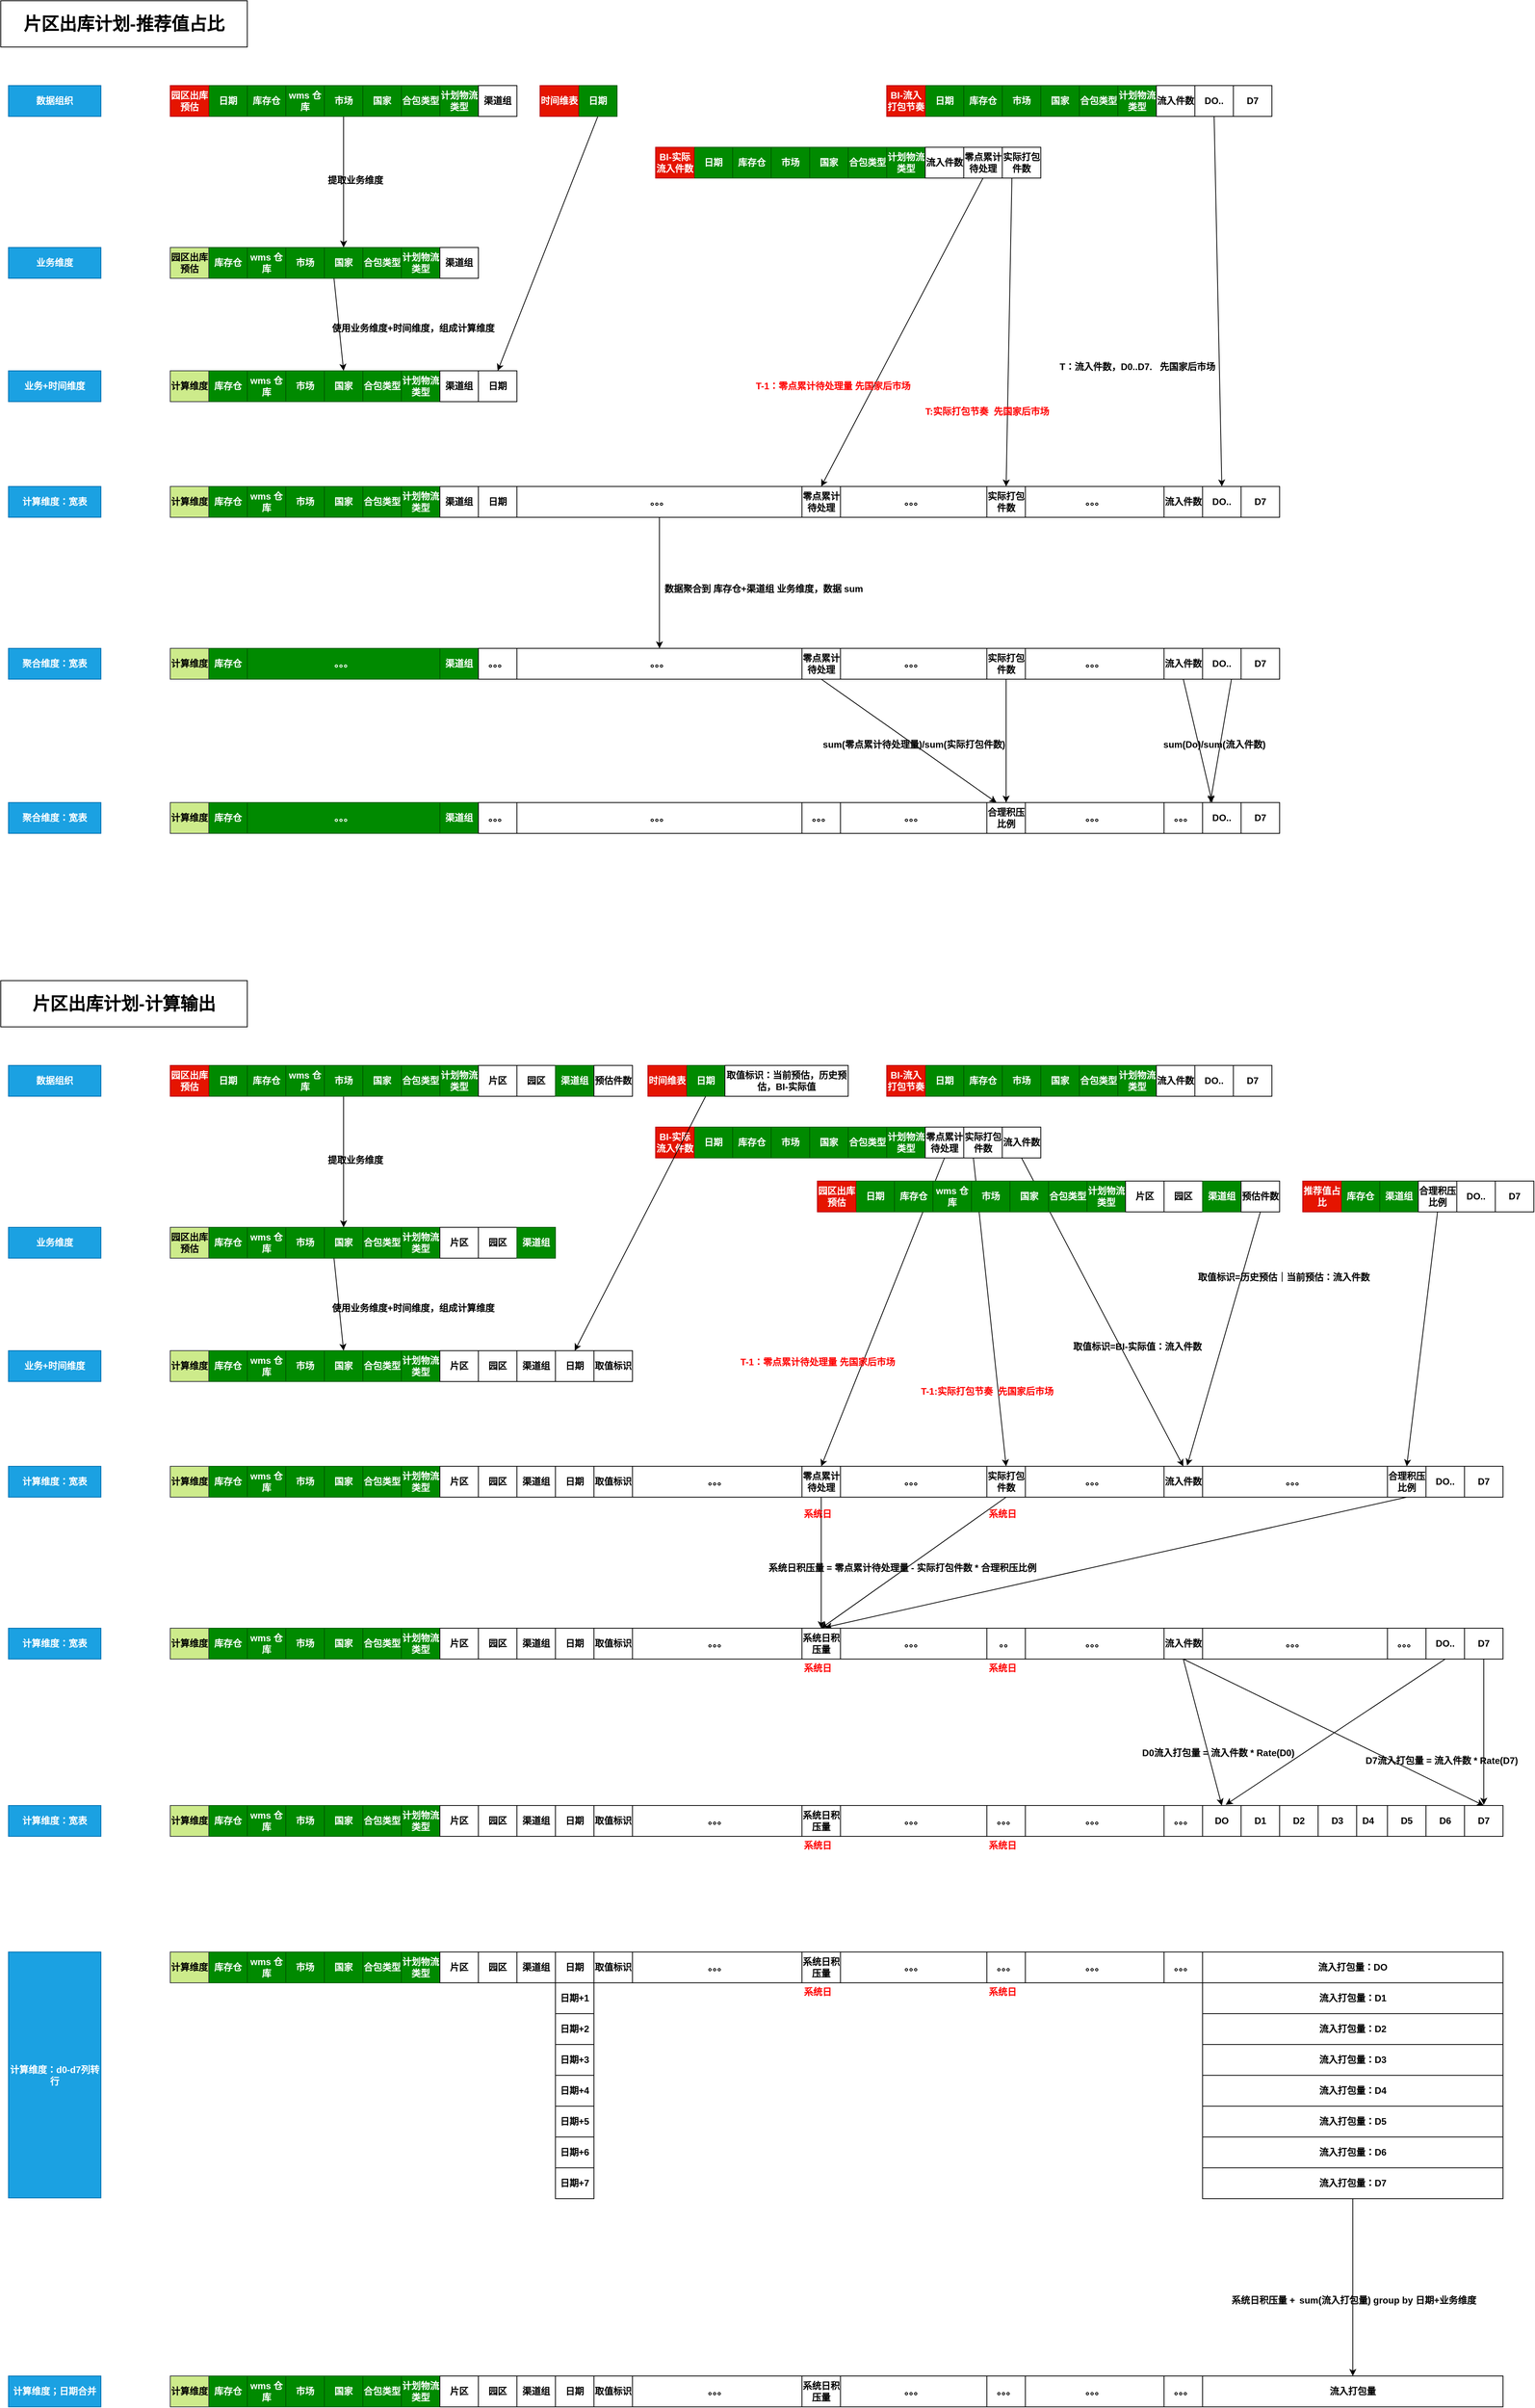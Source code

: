 <mxfile version="24.9.1">
  <diagram name="第 1 页" id="XMdXhfICt-A3853vuRKI">
    <mxGraphModel dx="2487" dy="935" grid="1" gridSize="10" guides="1" tooltips="1" connect="1" arrows="1" fold="1" page="1" pageScale="1" pageWidth="827" pageHeight="1169" math="0" shadow="0">
      <root>
        <mxCell id="0" />
        <mxCell id="1" parent="0" />
        <mxCell id="ReEDewX-kHqf-GcDKaUq-1" value="日期" style="rounded=0;whiteSpace=wrap;html=1;fillColor=#008a00;fontColor=#ffffff;strokeColor=#005700;fontStyle=1" vertex="1" parent="1">
          <mxGeometry x="140" y="130" width="50" height="40" as="geometry" />
        </mxCell>
        <mxCell id="ReEDewX-kHqf-GcDKaUq-2" value="库存仓" style="rounded=0;whiteSpace=wrap;html=1;fillColor=#008a00;fontColor=#ffffff;strokeColor=#005700;fontStyle=1" vertex="1" parent="1">
          <mxGeometry x="190" y="130" width="50" height="40" as="geometry" />
        </mxCell>
        <mxCell id="ReEDewX-kHqf-GcDKaUq-3" value="wms 仓库" style="rounded=0;whiteSpace=wrap;html=1;fillColor=#008a00;fontColor=#ffffff;strokeColor=#005700;fontStyle=1" vertex="1" parent="1">
          <mxGeometry x="240" y="130" width="50" height="40" as="geometry" />
        </mxCell>
        <mxCell id="ReEDewX-kHqf-GcDKaUq-44" style="edgeStyle=orthogonalEdgeStyle;rounded=0;orthogonalLoop=1;jettySize=auto;html=1;exitX=0.5;exitY=1;exitDx=0;exitDy=0;entryX=0.5;entryY=0;entryDx=0;entryDy=0;fontStyle=1" edge="1" parent="1" source="ReEDewX-kHqf-GcDKaUq-4" target="ReEDewX-kHqf-GcDKaUq-38">
          <mxGeometry relative="1" as="geometry" />
        </mxCell>
        <mxCell id="ReEDewX-kHqf-GcDKaUq-4" value="市场" style="rounded=0;whiteSpace=wrap;html=1;fillColor=#008a00;fontColor=#ffffff;strokeColor=#005700;fontStyle=1" vertex="1" parent="1">
          <mxGeometry x="290" y="130" width="50" height="40" as="geometry" />
        </mxCell>
        <mxCell id="ReEDewX-kHqf-GcDKaUq-5" value="国家" style="rounded=0;whiteSpace=wrap;html=1;fillColor=#008a00;fontColor=#ffffff;strokeColor=#005700;fontStyle=1" vertex="1" parent="1">
          <mxGeometry x="340" y="130" width="50" height="40" as="geometry" />
        </mxCell>
        <mxCell id="ReEDewX-kHqf-GcDKaUq-6" value="合包类型" style="rounded=0;whiteSpace=wrap;html=1;fillColor=#008a00;fontColor=#ffffff;strokeColor=#005700;fontStyle=1" vertex="1" parent="1">
          <mxGeometry x="390" y="130" width="50" height="40" as="geometry" />
        </mxCell>
        <mxCell id="ReEDewX-kHqf-GcDKaUq-7" value="计划物流类型" style="rounded=0;whiteSpace=wrap;html=1;fillColor=#008a00;fontColor=#ffffff;strokeColor=#005700;fontStyle=1" vertex="1" parent="1">
          <mxGeometry x="440" y="130" width="50" height="40" as="geometry" />
        </mxCell>
        <mxCell id="ReEDewX-kHqf-GcDKaUq-8" value="渠道组" style="rounded=0;whiteSpace=wrap;html=1;fontStyle=1" vertex="1" parent="1">
          <mxGeometry x="490" y="130" width="50" height="40" as="geometry" />
        </mxCell>
        <mxCell id="ReEDewX-kHqf-GcDKaUq-9" value="园区出库预估" style="rounded=0;whiteSpace=wrap;html=1;fillColor=#e51400;fontColor=#ffffff;strokeColor=#B20000;fontStyle=1" vertex="1" parent="1">
          <mxGeometry x="90" y="130" width="50" height="40" as="geometry" />
        </mxCell>
        <mxCell id="ReEDewX-kHqf-GcDKaUq-10" value="日期" style="rounded=0;whiteSpace=wrap;html=1;fillColor=#008a00;fontColor=#ffffff;strokeColor=#005700;fontStyle=1" vertex="1" parent="1">
          <mxGeometry x="1070" y="130" width="50" height="40" as="geometry" />
        </mxCell>
        <mxCell id="ReEDewX-kHqf-GcDKaUq-11" value="库存仓" style="rounded=0;whiteSpace=wrap;html=1;fillColor=#008a00;fontColor=#ffffff;strokeColor=#005700;fontStyle=1" vertex="1" parent="1">
          <mxGeometry x="1120" y="130" width="50" height="40" as="geometry" />
        </mxCell>
        <mxCell id="ReEDewX-kHqf-GcDKaUq-13" value="市场" style="rounded=0;whiteSpace=wrap;html=1;fillColor=#008a00;fontColor=#ffffff;strokeColor=#005700;fontStyle=1" vertex="1" parent="1">
          <mxGeometry x="1170" y="130" width="50" height="40" as="geometry" />
        </mxCell>
        <mxCell id="ReEDewX-kHqf-GcDKaUq-14" value="国家" style="rounded=0;whiteSpace=wrap;html=1;fillColor=#008a00;fontColor=#ffffff;strokeColor=#005700;fontStyle=1" vertex="1" parent="1">
          <mxGeometry x="1220" y="130" width="50" height="40" as="geometry" />
        </mxCell>
        <mxCell id="ReEDewX-kHqf-GcDKaUq-15" value="合包类型" style="rounded=0;whiteSpace=wrap;html=1;fillColor=#008a00;fontColor=#ffffff;strokeColor=#005700;fontStyle=1" vertex="1" parent="1">
          <mxGeometry x="1270" y="130" width="50" height="40" as="geometry" />
        </mxCell>
        <mxCell id="ReEDewX-kHqf-GcDKaUq-16" value="计划物流类型" style="rounded=0;whiteSpace=wrap;html=1;fillColor=#008a00;fontColor=#ffffff;strokeColor=#005700;fontStyle=1" vertex="1" parent="1">
          <mxGeometry x="1320" y="130" width="50" height="40" as="geometry" />
        </mxCell>
        <mxCell id="ReEDewX-kHqf-GcDKaUq-17" value="流入件数" style="rounded=0;whiteSpace=wrap;html=1;fontStyle=1" vertex="1" parent="1">
          <mxGeometry x="1370" y="130" width="50" height="40" as="geometry" />
        </mxCell>
        <mxCell id="ReEDewX-kHqf-GcDKaUq-18" value="BI-流入打包节奏" style="rounded=0;whiteSpace=wrap;html=1;fillColor=#e51400;fontColor=#ffffff;strokeColor=#B20000;fontStyle=1" vertex="1" parent="1">
          <mxGeometry x="1020" y="130" width="50" height="40" as="geometry" />
        </mxCell>
        <mxCell id="ReEDewX-kHqf-GcDKaUq-84" style="rounded=0;orthogonalLoop=1;jettySize=auto;html=1;exitX=0.5;exitY=1;exitDx=0;exitDy=0;entryX=0.5;entryY=0;entryDx=0;entryDy=0;fontStyle=1" edge="1" parent="1" source="ReEDewX-kHqf-GcDKaUq-19" target="ReEDewX-kHqf-GcDKaUq-81">
          <mxGeometry relative="1" as="geometry" />
        </mxCell>
        <mxCell id="ReEDewX-kHqf-GcDKaUq-19" value="DO.." style="rounded=0;whiteSpace=wrap;html=1;fontStyle=1" vertex="1" parent="1">
          <mxGeometry x="1420" y="130" width="50" height="40" as="geometry" />
        </mxCell>
        <mxCell id="ReEDewX-kHqf-GcDKaUq-20" value="D7" style="rounded=0;whiteSpace=wrap;html=1;fontStyle=1" vertex="1" parent="1">
          <mxGeometry x="1470" y="130" width="50" height="40" as="geometry" />
        </mxCell>
        <mxCell id="ReEDewX-kHqf-GcDKaUq-21" value="日期" style="rounded=0;whiteSpace=wrap;html=1;fillColor=#008a00;fontColor=#ffffff;strokeColor=#005700;fontStyle=1" vertex="1" parent="1">
          <mxGeometry x="770" y="210" width="50" height="40" as="geometry" />
        </mxCell>
        <mxCell id="ReEDewX-kHqf-GcDKaUq-22" value="库存仓" style="rounded=0;whiteSpace=wrap;html=1;fillColor=#008a00;fontColor=#ffffff;strokeColor=#005700;fontStyle=1" vertex="1" parent="1">
          <mxGeometry x="820" y="210" width="50" height="40" as="geometry" />
        </mxCell>
        <mxCell id="ReEDewX-kHqf-GcDKaUq-23" value="市场" style="rounded=0;whiteSpace=wrap;html=1;fillColor=#008a00;fontColor=#ffffff;strokeColor=#005700;fontStyle=1" vertex="1" parent="1">
          <mxGeometry x="870" y="210" width="50" height="40" as="geometry" />
        </mxCell>
        <mxCell id="ReEDewX-kHqf-GcDKaUq-24" value="国家" style="rounded=0;whiteSpace=wrap;html=1;fillColor=#008a00;fontColor=#ffffff;strokeColor=#005700;fontStyle=1" vertex="1" parent="1">
          <mxGeometry x="920" y="210" width="50" height="40" as="geometry" />
        </mxCell>
        <mxCell id="ReEDewX-kHqf-GcDKaUq-25" value="合包类型" style="rounded=0;whiteSpace=wrap;html=1;fillColor=#008a00;fontColor=#ffffff;strokeColor=#005700;fontStyle=1" vertex="1" parent="1">
          <mxGeometry x="970" y="210" width="50" height="40" as="geometry" />
        </mxCell>
        <mxCell id="ReEDewX-kHqf-GcDKaUq-26" value="计划物流类型" style="rounded=0;whiteSpace=wrap;html=1;fillColor=#008a00;fontColor=#ffffff;strokeColor=#005700;fontStyle=1" vertex="1" parent="1">
          <mxGeometry x="1020" y="210" width="50" height="40" as="geometry" />
        </mxCell>
        <mxCell id="ReEDewX-kHqf-GcDKaUq-27" value="流入件数" style="rounded=0;whiteSpace=wrap;html=1;fontStyle=1" vertex="1" parent="1">
          <mxGeometry x="1070" y="210" width="50" height="40" as="geometry" />
        </mxCell>
        <mxCell id="ReEDewX-kHqf-GcDKaUq-28" value="BI-实际流入件数" style="rounded=0;whiteSpace=wrap;html=1;fillColor=#e51400;fontColor=#ffffff;strokeColor=#B20000;fontStyle=1" vertex="1" parent="1">
          <mxGeometry x="720" y="210" width="50" height="40" as="geometry" />
        </mxCell>
        <mxCell id="ReEDewX-kHqf-GcDKaUq-73" style="rounded=0;orthogonalLoop=1;jettySize=auto;html=1;exitX=0.5;exitY=1;exitDx=0;exitDy=0;entryX=0.5;entryY=0;entryDx=0;entryDy=0;fontStyle=1" edge="1" parent="1" source="ReEDewX-kHqf-GcDKaUq-29" target="ReEDewX-kHqf-GcDKaUq-71">
          <mxGeometry relative="1" as="geometry" />
        </mxCell>
        <mxCell id="ReEDewX-kHqf-GcDKaUq-29" value="零点累计待处理" style="rounded=0;whiteSpace=wrap;html=1;fontStyle=1" vertex="1" parent="1">
          <mxGeometry x="1120" y="210" width="50" height="40" as="geometry" />
        </mxCell>
        <mxCell id="ReEDewX-kHqf-GcDKaUq-77" style="rounded=0;orthogonalLoop=1;jettySize=auto;html=1;exitX=0.25;exitY=1;exitDx=0;exitDy=0;entryX=0.5;entryY=0;entryDx=0;entryDy=0;fontStyle=1" edge="1" parent="1" source="ReEDewX-kHqf-GcDKaUq-30" target="ReEDewX-kHqf-GcDKaUq-72">
          <mxGeometry relative="1" as="geometry" />
        </mxCell>
        <mxCell id="ReEDewX-kHqf-GcDKaUq-30" value="实际打包件数" style="rounded=0;whiteSpace=wrap;html=1;fontStyle=1" vertex="1" parent="1">
          <mxGeometry x="1170" y="210" width="50" height="40" as="geometry" />
        </mxCell>
        <mxCell id="ReEDewX-kHqf-GcDKaUq-57" style="rounded=0;orthogonalLoop=1;jettySize=auto;html=1;exitX=0.5;exitY=1;exitDx=0;exitDy=0;entryX=0.5;entryY=0;entryDx=0;entryDy=0;fontStyle=1" edge="1" parent="1" source="ReEDewX-kHqf-GcDKaUq-31" target="ReEDewX-kHqf-GcDKaUq-56">
          <mxGeometry relative="1" as="geometry" />
        </mxCell>
        <mxCell id="ReEDewX-kHqf-GcDKaUq-31" value="日期" style="rounded=0;whiteSpace=wrap;html=1;fillColor=#008a00;fontColor=#ffffff;strokeColor=#005700;fontStyle=1" vertex="1" parent="1">
          <mxGeometry x="620" y="130" width="50" height="40" as="geometry" />
        </mxCell>
        <mxCell id="ReEDewX-kHqf-GcDKaUq-32" value="时间维表" style="rounded=0;whiteSpace=wrap;html=1;fillColor=#e51400;fontColor=#ffffff;strokeColor=#B20000;fontStyle=1" vertex="1" parent="1">
          <mxGeometry x="570" y="130" width="50" height="40" as="geometry" />
        </mxCell>
        <mxCell id="ReEDewX-kHqf-GcDKaUq-35" value="库存仓" style="rounded=0;whiteSpace=wrap;html=1;fillColor=#008a00;fontColor=#ffffff;strokeColor=#005700;fontStyle=1" vertex="1" parent="1">
          <mxGeometry x="140" y="340" width="50" height="40" as="geometry" />
        </mxCell>
        <mxCell id="ReEDewX-kHqf-GcDKaUq-36" value="wms 仓库" style="rounded=0;whiteSpace=wrap;html=1;fillColor=#008a00;fontColor=#ffffff;strokeColor=#005700;fontStyle=1" vertex="1" parent="1">
          <mxGeometry x="190" y="340" width="50" height="40" as="geometry" />
        </mxCell>
        <mxCell id="ReEDewX-kHqf-GcDKaUq-37" value="市场" style="rounded=0;whiteSpace=wrap;html=1;fillColor=#008a00;fontColor=#ffffff;strokeColor=#005700;fontStyle=1" vertex="1" parent="1">
          <mxGeometry x="240" y="340" width="50" height="40" as="geometry" />
        </mxCell>
        <mxCell id="ReEDewX-kHqf-GcDKaUq-54" style="rounded=0;orthogonalLoop=1;jettySize=auto;html=1;exitX=0.25;exitY=1;exitDx=0;exitDy=0;entryX=0.5;entryY=0;entryDx=0;entryDy=0;fontStyle=1" edge="1" parent="1" source="ReEDewX-kHqf-GcDKaUq-38" target="ReEDewX-kHqf-GcDKaUq-49">
          <mxGeometry relative="1" as="geometry" />
        </mxCell>
        <mxCell id="ReEDewX-kHqf-GcDKaUq-38" value="国家" style="rounded=0;whiteSpace=wrap;html=1;fillColor=#008a00;fontColor=#ffffff;strokeColor=#005700;fontStyle=1" vertex="1" parent="1">
          <mxGeometry x="290" y="340" width="50" height="40" as="geometry" />
        </mxCell>
        <mxCell id="ReEDewX-kHqf-GcDKaUq-39" value="合包类型" style="rounded=0;whiteSpace=wrap;html=1;fillColor=#008a00;fontColor=#ffffff;strokeColor=#005700;fontStyle=1" vertex="1" parent="1">
          <mxGeometry x="340" y="340" width="50" height="40" as="geometry" />
        </mxCell>
        <mxCell id="ReEDewX-kHqf-GcDKaUq-40" value="计划物流类型" style="rounded=0;whiteSpace=wrap;html=1;fillColor=#008a00;fontColor=#ffffff;strokeColor=#005700;fontStyle=1" vertex="1" parent="1">
          <mxGeometry x="390" y="340" width="50" height="40" as="geometry" />
        </mxCell>
        <mxCell id="ReEDewX-kHqf-GcDKaUq-41" value="渠道组" style="rounded=0;whiteSpace=wrap;html=1;fontStyle=1" vertex="1" parent="1">
          <mxGeometry x="440" y="340" width="50" height="40" as="geometry" />
        </mxCell>
        <mxCell id="ReEDewX-kHqf-GcDKaUq-42" value="园区出库预估" style="rounded=0;whiteSpace=wrap;html=1;fillColor=#cdeb8b;strokeColor=#36393d;fontStyle=1" vertex="1" parent="1">
          <mxGeometry x="90" y="340" width="50" height="40" as="geometry" />
        </mxCell>
        <mxCell id="ReEDewX-kHqf-GcDKaUq-45" value="提取业务维度" style="text;html=1;align=center;verticalAlign=middle;resizable=0;points=[];autosize=1;strokeColor=none;fillColor=none;fontStyle=1" vertex="1" parent="1">
          <mxGeometry x="280" y="238" width="100" height="30" as="geometry" />
        </mxCell>
        <mxCell id="ReEDewX-kHqf-GcDKaUq-46" value="库存仓" style="rounded=0;whiteSpace=wrap;html=1;fillColor=#008a00;fontColor=#ffffff;strokeColor=#005700;fontStyle=1" vertex="1" parent="1">
          <mxGeometry x="140" y="500" width="50" height="40" as="geometry" />
        </mxCell>
        <mxCell id="ReEDewX-kHqf-GcDKaUq-47" value="wms 仓库" style="rounded=0;whiteSpace=wrap;html=1;fillColor=#008a00;fontColor=#ffffff;strokeColor=#005700;fontStyle=1" vertex="1" parent="1">
          <mxGeometry x="190" y="500" width="50" height="40" as="geometry" />
        </mxCell>
        <mxCell id="ReEDewX-kHqf-GcDKaUq-48" value="市场" style="rounded=0;whiteSpace=wrap;html=1;fillColor=#008a00;fontColor=#ffffff;strokeColor=#005700;fontStyle=1" vertex="1" parent="1">
          <mxGeometry x="240" y="500" width="50" height="40" as="geometry" />
        </mxCell>
        <mxCell id="ReEDewX-kHqf-GcDKaUq-49" value="国家" style="rounded=0;whiteSpace=wrap;html=1;fillColor=#008a00;fontColor=#ffffff;strokeColor=#005700;fontStyle=1" vertex="1" parent="1">
          <mxGeometry x="290" y="500" width="50" height="40" as="geometry" />
        </mxCell>
        <mxCell id="ReEDewX-kHqf-GcDKaUq-50" value="合包类型" style="rounded=0;whiteSpace=wrap;html=1;fillColor=#008a00;fontColor=#ffffff;strokeColor=#005700;fontStyle=1" vertex="1" parent="1">
          <mxGeometry x="340" y="500" width="50" height="40" as="geometry" />
        </mxCell>
        <mxCell id="ReEDewX-kHqf-GcDKaUq-51" value="计划物流类型" style="rounded=0;whiteSpace=wrap;html=1;fillColor=#008a00;fontColor=#ffffff;strokeColor=#005700;fontStyle=1" vertex="1" parent="1">
          <mxGeometry x="390" y="500" width="50" height="40" as="geometry" />
        </mxCell>
        <mxCell id="ReEDewX-kHqf-GcDKaUq-52" value="渠道组" style="rounded=0;whiteSpace=wrap;html=1;fontStyle=1" vertex="1" parent="1">
          <mxGeometry x="440" y="500" width="50" height="40" as="geometry" />
        </mxCell>
        <mxCell id="ReEDewX-kHqf-GcDKaUq-53" value="计算维度" style="rounded=0;whiteSpace=wrap;html=1;fillColor=#cdeb8b;strokeColor=#36393d;fontStyle=1" vertex="1" parent="1">
          <mxGeometry x="90" y="500" width="50" height="40" as="geometry" />
        </mxCell>
        <mxCell id="ReEDewX-kHqf-GcDKaUq-56" value="日期" style="rounded=0;whiteSpace=wrap;html=1;fontStyle=1" vertex="1" parent="1">
          <mxGeometry x="490" y="500" width="50" height="40" as="geometry" />
        </mxCell>
        <mxCell id="ReEDewX-kHqf-GcDKaUq-61" value="使用业务维度+时间维度，组成计算维度" style="text;html=1;align=center;verticalAlign=middle;resizable=0;points=[];autosize=1;strokeColor=none;fillColor=none;fontStyle=1" vertex="1" parent="1">
          <mxGeometry x="290" y="430" width="230" height="30" as="geometry" />
        </mxCell>
        <mxCell id="ReEDewX-kHqf-GcDKaUq-62" value="库存仓" style="rounded=0;whiteSpace=wrap;html=1;fillColor=#008a00;fontColor=#ffffff;strokeColor=#005700;fontStyle=1" vertex="1" parent="1">
          <mxGeometry x="140" y="650" width="50" height="40" as="geometry" />
        </mxCell>
        <mxCell id="ReEDewX-kHqf-GcDKaUq-63" value="wms 仓库" style="rounded=0;whiteSpace=wrap;html=1;fillColor=#008a00;fontColor=#ffffff;strokeColor=#005700;fontStyle=1" vertex="1" parent="1">
          <mxGeometry x="190" y="650" width="50" height="40" as="geometry" />
        </mxCell>
        <mxCell id="ReEDewX-kHqf-GcDKaUq-64" value="市场" style="rounded=0;whiteSpace=wrap;html=1;fillColor=#008a00;fontColor=#ffffff;strokeColor=#005700;fontStyle=1" vertex="1" parent="1">
          <mxGeometry x="240" y="650" width="50" height="40" as="geometry" />
        </mxCell>
        <mxCell id="ReEDewX-kHqf-GcDKaUq-65" value="国家" style="rounded=0;whiteSpace=wrap;html=1;fillColor=#008a00;fontColor=#ffffff;strokeColor=#005700;fontStyle=1" vertex="1" parent="1">
          <mxGeometry x="290" y="650" width="50" height="40" as="geometry" />
        </mxCell>
        <mxCell id="ReEDewX-kHqf-GcDKaUq-66" value="合包类型" style="rounded=0;whiteSpace=wrap;html=1;fillColor=#008a00;fontColor=#ffffff;strokeColor=#005700;fontStyle=1" vertex="1" parent="1">
          <mxGeometry x="340" y="650" width="50" height="40" as="geometry" />
        </mxCell>
        <mxCell id="ReEDewX-kHqf-GcDKaUq-67" value="计划物流类型" style="rounded=0;whiteSpace=wrap;html=1;fillColor=#008a00;fontColor=#ffffff;strokeColor=#005700;fontStyle=1" vertex="1" parent="1">
          <mxGeometry x="390" y="650" width="50" height="40" as="geometry" />
        </mxCell>
        <mxCell id="ReEDewX-kHqf-GcDKaUq-68" value="渠道组" style="rounded=0;whiteSpace=wrap;html=1;fontStyle=1" vertex="1" parent="1">
          <mxGeometry x="440" y="650" width="50" height="40" as="geometry" />
        </mxCell>
        <mxCell id="ReEDewX-kHqf-GcDKaUq-69" value="计算维度" style="rounded=0;whiteSpace=wrap;html=1;fillColor=#cdeb8b;strokeColor=#36393d;fontStyle=1" vertex="1" parent="1">
          <mxGeometry x="90" y="650" width="50" height="40" as="geometry" />
        </mxCell>
        <mxCell id="ReEDewX-kHqf-GcDKaUq-70" value="日期" style="rounded=0;whiteSpace=wrap;html=1;fontStyle=1" vertex="1" parent="1">
          <mxGeometry x="490" y="650" width="50" height="40" as="geometry" />
        </mxCell>
        <mxCell id="ReEDewX-kHqf-GcDKaUq-71" value="零点累计待处理" style="rounded=0;whiteSpace=wrap;html=1;fontStyle=1" vertex="1" parent="1">
          <mxGeometry x="910" y="650" width="50" height="40" as="geometry" />
        </mxCell>
        <mxCell id="ReEDewX-kHqf-GcDKaUq-72" value="实际打包件数" style="rounded=0;whiteSpace=wrap;html=1;fontStyle=1" vertex="1" parent="1">
          <mxGeometry x="1150" y="650" width="50" height="40" as="geometry" />
        </mxCell>
        <mxCell id="ReEDewX-kHqf-GcDKaUq-109" style="edgeStyle=orthogonalEdgeStyle;rounded=0;orthogonalLoop=1;jettySize=auto;html=1;exitX=0.5;exitY=1;exitDx=0;exitDy=0;fontStyle=1" edge="1" parent="1" source="ReEDewX-kHqf-GcDKaUq-75" target="ReEDewX-kHqf-GcDKaUq-101">
          <mxGeometry relative="1" as="geometry" />
        </mxCell>
        <mxCell id="ReEDewX-kHqf-GcDKaUq-75" value="。。。" style="rounded=0;whiteSpace=wrap;html=1;fontStyle=1" vertex="1" parent="1">
          <mxGeometry x="540" y="650" width="370" height="40" as="geometry" />
        </mxCell>
        <mxCell id="ReEDewX-kHqf-GcDKaUq-76" value="&lt;font color=&quot;#ff0000&quot;&gt;T-1：零点累计待处理量 先国家后市场&lt;/font&gt;" style="text;html=1;align=center;verticalAlign=middle;resizable=0;points=[];autosize=1;strokeColor=none;fillColor=none;fontStyle=1" vertex="1" parent="1">
          <mxGeometry x="840" y="505" width="220" height="30" as="geometry" />
        </mxCell>
        <mxCell id="ReEDewX-kHqf-GcDKaUq-78" value="&lt;font color=&quot;#ff0000&quot;&gt;T:实际打包节奏&amp;nbsp; 先国家后市场&lt;/font&gt;" style="text;html=1;align=center;verticalAlign=middle;resizable=0;points=[];autosize=1;strokeColor=none;fillColor=none;fontStyle=1" vertex="1" parent="1">
          <mxGeometry x="1060" y="538" width="180" height="30" as="geometry" />
        </mxCell>
        <mxCell id="ReEDewX-kHqf-GcDKaUq-79" value="。。。" style="rounded=0;whiteSpace=wrap;html=1;fontStyle=1" vertex="1" parent="1">
          <mxGeometry x="960" y="650" width="190" height="40" as="geometry" />
        </mxCell>
        <mxCell id="ReEDewX-kHqf-GcDKaUq-80" value="流入件数" style="rounded=0;whiteSpace=wrap;html=1;fontStyle=1" vertex="1" parent="1">
          <mxGeometry x="1380" y="650" width="50" height="40" as="geometry" />
        </mxCell>
        <mxCell id="ReEDewX-kHqf-GcDKaUq-81" value="DO.." style="rounded=0;whiteSpace=wrap;html=1;fontStyle=1" vertex="1" parent="1">
          <mxGeometry x="1430" y="650" width="50" height="40" as="geometry" />
        </mxCell>
        <mxCell id="ReEDewX-kHqf-GcDKaUq-82" value="D7" style="rounded=0;whiteSpace=wrap;html=1;fontStyle=1" vertex="1" parent="1">
          <mxGeometry x="1480" y="650" width="50" height="40" as="geometry" />
        </mxCell>
        <mxCell id="ReEDewX-kHqf-GcDKaUq-83" value="。。。" style="rounded=0;whiteSpace=wrap;html=1;fontStyle=1" vertex="1" parent="1">
          <mxGeometry x="1200" y="650" width="180" height="40" as="geometry" />
        </mxCell>
        <mxCell id="ReEDewX-kHqf-GcDKaUq-85" value="T：流入件数，D0..D7.&amp;nbsp; &amp;nbsp;先国家后市场" style="text;html=1;align=center;verticalAlign=middle;resizable=0;points=[];autosize=1;strokeColor=none;fillColor=none;fontStyle=1" vertex="1" parent="1">
          <mxGeometry x="1230" y="480" width="230" height="30" as="geometry" />
        </mxCell>
        <mxCell id="ReEDewX-kHqf-GcDKaUq-86" value="计算维度：宽表" style="whiteSpace=wrap;html=1;fontStyle=1;fillColor=#1ba1e2;strokeColor=#006EAF;fontColor=#ffffff;" vertex="1" parent="1">
          <mxGeometry x="-120" y="650" width="120" height="40" as="geometry" />
        </mxCell>
        <mxCell id="ReEDewX-kHqf-GcDKaUq-87" value="业务+时间维度" style="whiteSpace=wrap;html=1;fontStyle=1;fillColor=#1ba1e2;strokeColor=#006EAF;fontColor=#ffffff;" vertex="1" parent="1">
          <mxGeometry x="-120" y="500" width="120" height="40" as="geometry" />
        </mxCell>
        <mxCell id="ReEDewX-kHqf-GcDKaUq-88" value="业务维度" style="whiteSpace=wrap;html=1;fontStyle=1;fillColor=#1ba1e2;strokeColor=#006EAF;fontColor=#ffffff;" vertex="1" parent="1">
          <mxGeometry x="-120" y="340" width="120" height="40" as="geometry" />
        </mxCell>
        <mxCell id="ReEDewX-kHqf-GcDKaUq-89" value="数据组织" style="whiteSpace=wrap;html=1;fontStyle=1;fillColor=#1ba1e2;strokeColor=#006EAF;fontColor=#ffffff;" vertex="1" parent="1">
          <mxGeometry x="-120" y="130" width="120" height="40" as="geometry" />
        </mxCell>
        <mxCell id="ReEDewX-kHqf-GcDKaUq-90" value="库存仓" style="rounded=0;whiteSpace=wrap;html=1;fillColor=#008a00;fontColor=#ffffff;strokeColor=#005700;fontStyle=1" vertex="1" parent="1">
          <mxGeometry x="140" y="860" width="50" height="40" as="geometry" />
        </mxCell>
        <mxCell id="ReEDewX-kHqf-GcDKaUq-96" value="渠道组" style="rounded=0;whiteSpace=wrap;html=1;fontStyle=1;fillColor=#008a00;fontColor=#ffffff;strokeColor=#005700;" vertex="1" parent="1">
          <mxGeometry x="440" y="860" width="50" height="40" as="geometry" />
        </mxCell>
        <mxCell id="ReEDewX-kHqf-GcDKaUq-97" value="计算维度" style="rounded=0;whiteSpace=wrap;html=1;fillColor=#cdeb8b;strokeColor=#36393d;fontStyle=1" vertex="1" parent="1">
          <mxGeometry x="90" y="860" width="50" height="40" as="geometry" />
        </mxCell>
        <mxCell id="ReEDewX-kHqf-GcDKaUq-98" value="。。。" style="rounded=0;whiteSpace=wrap;html=1;fontStyle=1" vertex="1" parent="1">
          <mxGeometry x="490" y="860" width="50" height="40" as="geometry" />
        </mxCell>
        <mxCell id="ReEDewX-kHqf-GcDKaUq-125" style="rounded=0;orthogonalLoop=1;jettySize=auto;html=1;exitX=0.5;exitY=1;exitDx=0;exitDy=0;entryX=0.25;entryY=0;entryDx=0;entryDy=0;fontStyle=1" edge="1" parent="1" source="ReEDewX-kHqf-GcDKaUq-99" target="ReEDewX-kHqf-GcDKaUq-116">
          <mxGeometry relative="1" as="geometry" />
        </mxCell>
        <mxCell id="ReEDewX-kHqf-GcDKaUq-99" value="零点累计待处理" style="rounded=0;whiteSpace=wrap;html=1;fontStyle=1" vertex="1" parent="1">
          <mxGeometry x="910" y="860" width="50" height="40" as="geometry" />
        </mxCell>
        <mxCell id="ReEDewX-kHqf-GcDKaUq-126" style="edgeStyle=orthogonalEdgeStyle;rounded=0;orthogonalLoop=1;jettySize=auto;html=1;exitX=0.5;exitY=1;exitDx=0;exitDy=0;fontStyle=1" edge="1" parent="1" source="ReEDewX-kHqf-GcDKaUq-100">
          <mxGeometry relative="1" as="geometry">
            <mxPoint x="1175" y="1060" as="targetPoint" />
          </mxGeometry>
        </mxCell>
        <mxCell id="ReEDewX-kHqf-GcDKaUq-100" value="实际打包件数" style="rounded=0;whiteSpace=wrap;html=1;fontStyle=1" vertex="1" parent="1">
          <mxGeometry x="1150" y="860" width="50" height="40" as="geometry" />
        </mxCell>
        <mxCell id="ReEDewX-kHqf-GcDKaUq-101" value="。。。" style="rounded=0;whiteSpace=wrap;html=1;fontStyle=1" vertex="1" parent="1">
          <mxGeometry x="540" y="860" width="370" height="40" as="geometry" />
        </mxCell>
        <mxCell id="ReEDewX-kHqf-GcDKaUq-102" value="。。。" style="rounded=0;whiteSpace=wrap;html=1;fontStyle=1" vertex="1" parent="1">
          <mxGeometry x="960" y="860" width="190" height="40" as="geometry" />
        </mxCell>
        <mxCell id="ReEDewX-kHqf-GcDKaUq-128" style="rounded=0;orthogonalLoop=1;jettySize=auto;html=1;exitX=0.5;exitY=1;exitDx=0;exitDy=0;entryX=0.25;entryY=0;entryDx=0;entryDy=0;fontStyle=1" edge="1" parent="1" source="ReEDewX-kHqf-GcDKaUq-103" target="ReEDewX-kHqf-GcDKaUq-120">
          <mxGeometry relative="1" as="geometry" />
        </mxCell>
        <mxCell id="ReEDewX-kHqf-GcDKaUq-103" value="流入件数" style="rounded=0;whiteSpace=wrap;html=1;fontStyle=1" vertex="1" parent="1">
          <mxGeometry x="1380" y="860" width="50" height="40" as="geometry" />
        </mxCell>
        <mxCell id="ReEDewX-kHqf-GcDKaUq-129" style="rounded=0;orthogonalLoop=1;jettySize=auto;html=1;exitX=0.75;exitY=1;exitDx=0;exitDy=0;fontStyle=1" edge="1" parent="1" source="ReEDewX-kHqf-GcDKaUq-104">
          <mxGeometry relative="1" as="geometry">
            <mxPoint x="1440" y="1060" as="targetPoint" />
          </mxGeometry>
        </mxCell>
        <mxCell id="ReEDewX-kHqf-GcDKaUq-104" value="DO.." style="rounded=0;whiteSpace=wrap;html=1;fontStyle=1" vertex="1" parent="1">
          <mxGeometry x="1430" y="860" width="50" height="40" as="geometry" />
        </mxCell>
        <mxCell id="ReEDewX-kHqf-GcDKaUq-105" value="D7" style="rounded=0;whiteSpace=wrap;html=1;fontStyle=1" vertex="1" parent="1">
          <mxGeometry x="1480" y="860" width="50" height="40" as="geometry" />
        </mxCell>
        <mxCell id="ReEDewX-kHqf-GcDKaUq-106" value="。。。" style="rounded=0;whiteSpace=wrap;html=1;fontStyle=1" vertex="1" parent="1">
          <mxGeometry x="1200" y="860" width="180" height="40" as="geometry" />
        </mxCell>
        <mxCell id="ReEDewX-kHqf-GcDKaUq-107" value="聚合维度：宽表" style="whiteSpace=wrap;html=1;fontStyle=1;fillColor=#1ba1e2;strokeColor=#006EAF;fontColor=#ffffff;" vertex="1" parent="1">
          <mxGeometry x="-120" y="860" width="120" height="40" as="geometry" />
        </mxCell>
        <mxCell id="ReEDewX-kHqf-GcDKaUq-108" value="。。。" style="rounded=0;whiteSpace=wrap;html=1;fillColor=#008a00;fontColor=#ffffff;strokeColor=#005700;fontStyle=1" vertex="1" parent="1">
          <mxGeometry x="190" y="860" width="250" height="40" as="geometry" />
        </mxCell>
        <mxCell id="ReEDewX-kHqf-GcDKaUq-110" value="数据聚合到 库存仓+渠道组 业务维度，数据 sum" style="text;html=1;align=center;verticalAlign=middle;resizable=0;points=[];autosize=1;strokeColor=none;fillColor=none;fontStyle=1" vertex="1" parent="1">
          <mxGeometry x="720" y="768" width="280" height="30" as="geometry" />
        </mxCell>
        <mxCell id="ReEDewX-kHqf-GcDKaUq-111" value="库存仓" style="rounded=0;whiteSpace=wrap;html=1;fillColor=#008a00;fontColor=#ffffff;strokeColor=#005700;fontStyle=1" vertex="1" parent="1">
          <mxGeometry x="140" y="1060" width="50" height="40" as="geometry" />
        </mxCell>
        <mxCell id="ReEDewX-kHqf-GcDKaUq-112" value="渠道组" style="rounded=0;whiteSpace=wrap;html=1;fontStyle=1;fillColor=#008a00;fontColor=#ffffff;strokeColor=#005700;" vertex="1" parent="1">
          <mxGeometry x="440" y="1060" width="50" height="40" as="geometry" />
        </mxCell>
        <mxCell id="ReEDewX-kHqf-GcDKaUq-113" value="计算维度" style="rounded=0;whiteSpace=wrap;html=1;fillColor=#cdeb8b;strokeColor=#36393d;fontStyle=1" vertex="1" parent="1">
          <mxGeometry x="90" y="1060" width="50" height="40" as="geometry" />
        </mxCell>
        <mxCell id="ReEDewX-kHqf-GcDKaUq-114" value="。。。" style="rounded=0;whiteSpace=wrap;html=1;fontStyle=1" vertex="1" parent="1">
          <mxGeometry x="490" y="1060" width="50" height="40" as="geometry" />
        </mxCell>
        <mxCell id="ReEDewX-kHqf-GcDKaUq-115" value="。。。" style="rounded=0;whiteSpace=wrap;html=1;fontStyle=1" vertex="1" parent="1">
          <mxGeometry x="910" y="1060" width="50" height="40" as="geometry" />
        </mxCell>
        <mxCell id="ReEDewX-kHqf-GcDKaUq-116" value="合理积压比例" style="rounded=0;whiteSpace=wrap;html=1;fontStyle=1" vertex="1" parent="1">
          <mxGeometry x="1150" y="1060" width="50" height="40" as="geometry" />
        </mxCell>
        <mxCell id="ReEDewX-kHqf-GcDKaUq-117" value="。。。" style="rounded=0;whiteSpace=wrap;html=1;fontStyle=1" vertex="1" parent="1">
          <mxGeometry x="540" y="1060" width="370" height="40" as="geometry" />
        </mxCell>
        <mxCell id="ReEDewX-kHqf-GcDKaUq-118" value="。。。" style="rounded=0;whiteSpace=wrap;html=1;fontStyle=1" vertex="1" parent="1">
          <mxGeometry x="960" y="1060" width="190" height="40" as="geometry" />
        </mxCell>
        <mxCell id="ReEDewX-kHqf-GcDKaUq-119" value="。。。" style="rounded=0;whiteSpace=wrap;html=1;fontStyle=1" vertex="1" parent="1">
          <mxGeometry x="1380" y="1060" width="50" height="40" as="geometry" />
        </mxCell>
        <mxCell id="ReEDewX-kHqf-GcDKaUq-120" value="DO.." style="rounded=0;whiteSpace=wrap;html=1;fontStyle=1" vertex="1" parent="1">
          <mxGeometry x="1430" y="1060" width="50" height="40" as="geometry" />
        </mxCell>
        <mxCell id="ReEDewX-kHqf-GcDKaUq-121" value="D7" style="rounded=0;whiteSpace=wrap;html=1;fontStyle=1" vertex="1" parent="1">
          <mxGeometry x="1480" y="1060" width="50" height="40" as="geometry" />
        </mxCell>
        <mxCell id="ReEDewX-kHqf-GcDKaUq-122" value="。。。" style="rounded=0;whiteSpace=wrap;html=1;fontStyle=1" vertex="1" parent="1">
          <mxGeometry x="1200" y="1060" width="180" height="40" as="geometry" />
        </mxCell>
        <mxCell id="ReEDewX-kHqf-GcDKaUq-123" value="聚合维度：宽表" style="whiteSpace=wrap;html=1;fontStyle=1;fillColor=#1ba1e2;strokeColor=#006EAF;fontColor=#ffffff;" vertex="1" parent="1">
          <mxGeometry x="-120" y="1060" width="120" height="40" as="geometry" />
        </mxCell>
        <mxCell id="ReEDewX-kHqf-GcDKaUq-124" value="。。。" style="rounded=0;whiteSpace=wrap;html=1;fillColor=#008a00;fontColor=#ffffff;strokeColor=#005700;fontStyle=1" vertex="1" parent="1">
          <mxGeometry x="190" y="1060" width="250" height="40" as="geometry" />
        </mxCell>
        <mxCell id="ReEDewX-kHqf-GcDKaUq-127" value="sum(零点累计待处理量)/sum(实际打包件数)" style="text;html=1;align=center;verticalAlign=middle;resizable=0;points=[];autosize=1;strokeColor=none;fillColor=none;fontStyle=1" vertex="1" parent="1">
          <mxGeometry x="925" y="970" width="260" height="30" as="geometry" />
        </mxCell>
        <mxCell id="ReEDewX-kHqf-GcDKaUq-130" value="sum(Do)/sum(流入件数)" style="text;html=1;align=center;verticalAlign=middle;resizable=0;points=[];autosize=1;strokeColor=none;fillColor=none;fontStyle=1" vertex="1" parent="1">
          <mxGeometry x="1370" y="970" width="150" height="30" as="geometry" />
        </mxCell>
        <mxCell id="ReEDewX-kHqf-GcDKaUq-131" value="&lt;span&gt;&lt;font style=&quot;font-size: 23px;&quot;&gt;片区出库计划-推荐值占比&lt;/font&gt;&lt;/span&gt;" style="rounded=0;whiteSpace=wrap;html=1;fontStyle=1" vertex="1" parent="1">
          <mxGeometry x="-130" y="20" width="320" height="60" as="geometry" />
        </mxCell>
        <mxCell id="ReEDewX-kHqf-GcDKaUq-132" value="日期" style="rounded=0;whiteSpace=wrap;html=1;fillColor=#008a00;fontColor=#ffffff;strokeColor=#005700;fontStyle=1" vertex="1" parent="1">
          <mxGeometry x="140" y="1401" width="50" height="40" as="geometry" />
        </mxCell>
        <mxCell id="ReEDewX-kHqf-GcDKaUq-133" value="库存仓" style="rounded=0;whiteSpace=wrap;html=1;fillColor=#008a00;fontColor=#ffffff;strokeColor=#005700;fontStyle=1" vertex="1" parent="1">
          <mxGeometry x="190" y="1401" width="50" height="40" as="geometry" />
        </mxCell>
        <mxCell id="ReEDewX-kHqf-GcDKaUq-134" value="wms 仓库" style="rounded=0;whiteSpace=wrap;html=1;fillColor=#008a00;fontColor=#ffffff;strokeColor=#005700;fontStyle=1" vertex="1" parent="1">
          <mxGeometry x="240" y="1401" width="50" height="40" as="geometry" />
        </mxCell>
        <mxCell id="ReEDewX-kHqf-GcDKaUq-135" style="edgeStyle=orthogonalEdgeStyle;rounded=0;orthogonalLoop=1;jettySize=auto;html=1;exitX=0.5;exitY=1;exitDx=0;exitDy=0;entryX=0.5;entryY=0;entryDx=0;entryDy=0;fontStyle=1" edge="1" parent="1" source="ReEDewX-kHqf-GcDKaUq-136" target="ReEDewX-kHqf-GcDKaUq-172">
          <mxGeometry relative="1" as="geometry" />
        </mxCell>
        <mxCell id="ReEDewX-kHqf-GcDKaUq-136" value="市场" style="rounded=0;whiteSpace=wrap;html=1;fillColor=#008a00;fontColor=#ffffff;strokeColor=#005700;fontStyle=1" vertex="1" parent="1">
          <mxGeometry x="290" y="1401" width="50" height="40" as="geometry" />
        </mxCell>
        <mxCell id="ReEDewX-kHqf-GcDKaUq-137" value="国家" style="rounded=0;whiteSpace=wrap;html=1;fillColor=#008a00;fontColor=#ffffff;strokeColor=#005700;fontStyle=1" vertex="1" parent="1">
          <mxGeometry x="340" y="1401" width="50" height="40" as="geometry" />
        </mxCell>
        <mxCell id="ReEDewX-kHqf-GcDKaUq-138" value="合包类型" style="rounded=0;whiteSpace=wrap;html=1;fillColor=#008a00;fontColor=#ffffff;strokeColor=#005700;fontStyle=1" vertex="1" parent="1">
          <mxGeometry x="390" y="1401" width="50" height="40" as="geometry" />
        </mxCell>
        <mxCell id="ReEDewX-kHqf-GcDKaUq-139" value="计划物流类型" style="rounded=0;whiteSpace=wrap;html=1;fillColor=#008a00;fontColor=#ffffff;strokeColor=#005700;fontStyle=1" vertex="1" parent="1">
          <mxGeometry x="440" y="1401" width="50" height="40" as="geometry" />
        </mxCell>
        <mxCell id="ReEDewX-kHqf-GcDKaUq-140" value="片区" style="rounded=0;whiteSpace=wrap;html=1;fontStyle=1" vertex="1" parent="1">
          <mxGeometry x="490" y="1401" width="50" height="40" as="geometry" />
        </mxCell>
        <mxCell id="ReEDewX-kHqf-GcDKaUq-141" value="园区出库预估" style="rounded=0;whiteSpace=wrap;html=1;fillColor=#e51400;fontColor=#ffffff;strokeColor=#B20000;fontStyle=1" vertex="1" parent="1">
          <mxGeometry x="90" y="1401" width="50" height="40" as="geometry" />
        </mxCell>
        <mxCell id="ReEDewX-kHqf-GcDKaUq-142" value="日期" style="rounded=0;whiteSpace=wrap;html=1;fillColor=#008a00;fontColor=#ffffff;strokeColor=#005700;fontStyle=1" vertex="1" parent="1">
          <mxGeometry x="1070" y="1401" width="50" height="40" as="geometry" />
        </mxCell>
        <mxCell id="ReEDewX-kHqf-GcDKaUq-143" value="库存仓" style="rounded=0;whiteSpace=wrap;html=1;fillColor=#008a00;fontColor=#ffffff;strokeColor=#005700;fontStyle=1" vertex="1" parent="1">
          <mxGeometry x="1120" y="1401" width="50" height="40" as="geometry" />
        </mxCell>
        <mxCell id="ReEDewX-kHqf-GcDKaUq-144" value="市场" style="rounded=0;whiteSpace=wrap;html=1;fillColor=#008a00;fontColor=#ffffff;strokeColor=#005700;fontStyle=1" vertex="1" parent="1">
          <mxGeometry x="1170" y="1401" width="50" height="40" as="geometry" />
        </mxCell>
        <mxCell id="ReEDewX-kHqf-GcDKaUq-145" value="国家" style="rounded=0;whiteSpace=wrap;html=1;fillColor=#008a00;fontColor=#ffffff;strokeColor=#005700;fontStyle=1" vertex="1" parent="1">
          <mxGeometry x="1220" y="1401" width="50" height="40" as="geometry" />
        </mxCell>
        <mxCell id="ReEDewX-kHqf-GcDKaUq-146" value="合包类型" style="rounded=0;whiteSpace=wrap;html=1;fillColor=#008a00;fontColor=#ffffff;strokeColor=#005700;fontStyle=1" vertex="1" parent="1">
          <mxGeometry x="1270" y="1401" width="50" height="40" as="geometry" />
        </mxCell>
        <mxCell id="ReEDewX-kHqf-GcDKaUq-147" value="计划物流类型" style="rounded=0;whiteSpace=wrap;html=1;fillColor=#008a00;fontColor=#ffffff;strokeColor=#005700;fontStyle=1" vertex="1" parent="1">
          <mxGeometry x="1320" y="1401" width="50" height="40" as="geometry" />
        </mxCell>
        <mxCell id="ReEDewX-kHqf-GcDKaUq-148" value="流入件数" style="rounded=0;whiteSpace=wrap;html=1;fontStyle=1" vertex="1" parent="1">
          <mxGeometry x="1370" y="1401" width="50" height="40" as="geometry" />
        </mxCell>
        <mxCell id="ReEDewX-kHqf-GcDKaUq-149" value="BI-流入打包节奏" style="rounded=0;whiteSpace=wrap;html=1;fillColor=#e51400;fontColor=#ffffff;strokeColor=#B20000;fontStyle=1" vertex="1" parent="1">
          <mxGeometry x="1020" y="1401" width="50" height="40" as="geometry" />
        </mxCell>
        <mxCell id="ReEDewX-kHqf-GcDKaUq-151" value="DO.." style="rounded=0;whiteSpace=wrap;html=1;fontStyle=1" vertex="1" parent="1">
          <mxGeometry x="1420" y="1401" width="50" height="40" as="geometry" />
        </mxCell>
        <mxCell id="ReEDewX-kHqf-GcDKaUq-152" value="D7" style="rounded=0;whiteSpace=wrap;html=1;fontStyle=1" vertex="1" parent="1">
          <mxGeometry x="1470" y="1401" width="50" height="40" as="geometry" />
        </mxCell>
        <mxCell id="ReEDewX-kHqf-GcDKaUq-153" value="日期" style="rounded=0;whiteSpace=wrap;html=1;fillColor=#008a00;fontColor=#ffffff;strokeColor=#005700;fontStyle=1" vertex="1" parent="1">
          <mxGeometry x="770" y="1481" width="50" height="40" as="geometry" />
        </mxCell>
        <mxCell id="ReEDewX-kHqf-GcDKaUq-154" value="库存仓" style="rounded=0;whiteSpace=wrap;html=1;fillColor=#008a00;fontColor=#ffffff;strokeColor=#005700;fontStyle=1" vertex="1" parent="1">
          <mxGeometry x="820" y="1481" width="50" height="40" as="geometry" />
        </mxCell>
        <mxCell id="ReEDewX-kHqf-GcDKaUq-155" value="市场" style="rounded=0;whiteSpace=wrap;html=1;fillColor=#008a00;fontColor=#ffffff;strokeColor=#005700;fontStyle=1" vertex="1" parent="1">
          <mxGeometry x="870" y="1481" width="50" height="40" as="geometry" />
        </mxCell>
        <mxCell id="ReEDewX-kHqf-GcDKaUq-156" value="国家" style="rounded=0;whiteSpace=wrap;html=1;fillColor=#008a00;fontColor=#ffffff;strokeColor=#005700;fontStyle=1" vertex="1" parent="1">
          <mxGeometry x="920" y="1481" width="50" height="40" as="geometry" />
        </mxCell>
        <mxCell id="ReEDewX-kHqf-GcDKaUq-157" value="合包类型" style="rounded=0;whiteSpace=wrap;html=1;fillColor=#008a00;fontColor=#ffffff;strokeColor=#005700;fontStyle=1" vertex="1" parent="1">
          <mxGeometry x="970" y="1481" width="50" height="40" as="geometry" />
        </mxCell>
        <mxCell id="ReEDewX-kHqf-GcDKaUq-158" value="计划物流类型" style="rounded=0;whiteSpace=wrap;html=1;fillColor=#008a00;fontColor=#ffffff;strokeColor=#005700;fontStyle=1" vertex="1" parent="1">
          <mxGeometry x="1020" y="1481" width="50" height="40" as="geometry" />
        </mxCell>
        <mxCell id="ReEDewX-kHqf-GcDKaUq-276" style="rounded=0;orthogonalLoop=1;jettySize=auto;html=1;exitX=0.5;exitY=1;exitDx=0;exitDy=0;entryX=0.5;entryY=0;entryDx=0;entryDy=0;fontStyle=1" edge="1" parent="1" source="ReEDewX-kHqf-GcDKaUq-159" target="ReEDewX-kHqf-GcDKaUq-204">
          <mxGeometry relative="1" as="geometry" />
        </mxCell>
        <mxCell id="ReEDewX-kHqf-GcDKaUq-159" value="流入件数" style="rounded=0;whiteSpace=wrap;html=1;fontStyle=1" vertex="1" parent="1">
          <mxGeometry x="1170" y="1481" width="50" height="40" as="geometry" />
        </mxCell>
        <mxCell id="ReEDewX-kHqf-GcDKaUq-160" value="BI-实际流入件数" style="rounded=0;whiteSpace=wrap;html=1;fillColor=#e51400;fontColor=#ffffff;strokeColor=#B20000;fontStyle=1" vertex="1" parent="1">
          <mxGeometry x="720" y="1481" width="50" height="40" as="geometry" />
        </mxCell>
        <mxCell id="ReEDewX-kHqf-GcDKaUq-161" style="rounded=0;orthogonalLoop=1;jettySize=auto;html=1;exitX=0.5;exitY=1;exitDx=0;exitDy=0;entryX=0.5;entryY=0;entryDx=0;entryDy=0;fontStyle=1" edge="1" parent="1" source="ReEDewX-kHqf-GcDKaUq-162" target="ReEDewX-kHqf-GcDKaUq-197">
          <mxGeometry relative="1" as="geometry" />
        </mxCell>
        <mxCell id="ReEDewX-kHqf-GcDKaUq-162" value="零点累计待处理" style="rounded=0;whiteSpace=wrap;html=1;fontStyle=1" vertex="1" parent="1">
          <mxGeometry x="1070" y="1481" width="50" height="40" as="geometry" />
        </mxCell>
        <mxCell id="ReEDewX-kHqf-GcDKaUq-163" style="rounded=0;orthogonalLoop=1;jettySize=auto;html=1;exitX=0.25;exitY=1;exitDx=0;exitDy=0;entryX=0.5;entryY=0;entryDx=0;entryDy=0;fontStyle=1" edge="1" parent="1" source="ReEDewX-kHqf-GcDKaUq-164" target="ReEDewX-kHqf-GcDKaUq-198">
          <mxGeometry relative="1" as="geometry" />
        </mxCell>
        <mxCell id="ReEDewX-kHqf-GcDKaUq-164" value="实际打包件数" style="rounded=0;whiteSpace=wrap;html=1;fontStyle=1" vertex="1" parent="1">
          <mxGeometry x="1120" y="1481" width="50" height="40" as="geometry" />
        </mxCell>
        <mxCell id="ReEDewX-kHqf-GcDKaUq-165" style="rounded=0;orthogonalLoop=1;jettySize=auto;html=1;exitX=0.5;exitY=1;exitDx=0;exitDy=0;entryX=0.5;entryY=0;entryDx=0;entryDy=0;fontStyle=1" edge="1" parent="1" source="ReEDewX-kHqf-GcDKaUq-166" target="ReEDewX-kHqf-GcDKaUq-186">
          <mxGeometry relative="1" as="geometry" />
        </mxCell>
        <mxCell id="ReEDewX-kHqf-GcDKaUq-166" value="日期" style="rounded=0;whiteSpace=wrap;html=1;fillColor=#008a00;fontColor=#ffffff;strokeColor=#005700;fontStyle=1" vertex="1" parent="1">
          <mxGeometry x="760" y="1401" width="50" height="40" as="geometry" />
        </mxCell>
        <mxCell id="ReEDewX-kHqf-GcDKaUq-167" value="时间维表" style="rounded=0;whiteSpace=wrap;html=1;fillColor=#e51400;fontColor=#ffffff;strokeColor=#B20000;fontStyle=1" vertex="1" parent="1">
          <mxGeometry x="710" y="1401" width="50" height="40" as="geometry" />
        </mxCell>
        <mxCell id="ReEDewX-kHqf-GcDKaUq-168" value="库存仓" style="rounded=0;whiteSpace=wrap;html=1;fillColor=#008a00;fontColor=#ffffff;strokeColor=#005700;fontStyle=1" vertex="1" parent="1">
          <mxGeometry x="140" y="1611" width="50" height="40" as="geometry" />
        </mxCell>
        <mxCell id="ReEDewX-kHqf-GcDKaUq-169" value="wms 仓库" style="rounded=0;whiteSpace=wrap;html=1;fillColor=#008a00;fontColor=#ffffff;strokeColor=#005700;fontStyle=1" vertex="1" parent="1">
          <mxGeometry x="190" y="1611" width="50" height="40" as="geometry" />
        </mxCell>
        <mxCell id="ReEDewX-kHqf-GcDKaUq-170" value="市场" style="rounded=0;whiteSpace=wrap;html=1;fillColor=#008a00;fontColor=#ffffff;strokeColor=#005700;fontStyle=1" vertex="1" parent="1">
          <mxGeometry x="240" y="1611" width="50" height="40" as="geometry" />
        </mxCell>
        <mxCell id="ReEDewX-kHqf-GcDKaUq-171" style="rounded=0;orthogonalLoop=1;jettySize=auto;html=1;exitX=0.25;exitY=1;exitDx=0;exitDy=0;entryX=0.5;entryY=0;entryDx=0;entryDy=0;fontStyle=1" edge="1" parent="1" source="ReEDewX-kHqf-GcDKaUq-172" target="ReEDewX-kHqf-GcDKaUq-181">
          <mxGeometry relative="1" as="geometry" />
        </mxCell>
        <mxCell id="ReEDewX-kHqf-GcDKaUq-172" value="国家" style="rounded=0;whiteSpace=wrap;html=1;fillColor=#008a00;fontColor=#ffffff;strokeColor=#005700;fontStyle=1" vertex="1" parent="1">
          <mxGeometry x="290" y="1611" width="50" height="40" as="geometry" />
        </mxCell>
        <mxCell id="ReEDewX-kHqf-GcDKaUq-173" value="合包类型" style="rounded=0;whiteSpace=wrap;html=1;fillColor=#008a00;fontColor=#ffffff;strokeColor=#005700;fontStyle=1" vertex="1" parent="1">
          <mxGeometry x="340" y="1611" width="50" height="40" as="geometry" />
        </mxCell>
        <mxCell id="ReEDewX-kHqf-GcDKaUq-174" value="计划物流类型" style="rounded=0;whiteSpace=wrap;html=1;fillColor=#008a00;fontColor=#ffffff;strokeColor=#005700;fontStyle=1" vertex="1" parent="1">
          <mxGeometry x="390" y="1611" width="50" height="40" as="geometry" />
        </mxCell>
        <mxCell id="ReEDewX-kHqf-GcDKaUq-176" value="园区出库预估" style="rounded=0;whiteSpace=wrap;html=1;fillColor=#cdeb8b;strokeColor=#36393d;fontStyle=1" vertex="1" parent="1">
          <mxGeometry x="90" y="1611" width="50" height="40" as="geometry" />
        </mxCell>
        <mxCell id="ReEDewX-kHqf-GcDKaUq-177" value="提取业务维度" style="text;html=1;align=center;verticalAlign=middle;resizable=0;points=[];autosize=1;strokeColor=none;fillColor=none;fontStyle=1" vertex="1" parent="1">
          <mxGeometry x="280" y="1509" width="100" height="30" as="geometry" />
        </mxCell>
        <mxCell id="ReEDewX-kHqf-GcDKaUq-178" value="库存仓" style="rounded=0;whiteSpace=wrap;html=1;fillColor=#008a00;fontColor=#ffffff;strokeColor=#005700;fontStyle=1" vertex="1" parent="1">
          <mxGeometry x="140" y="1771" width="50" height="40" as="geometry" />
        </mxCell>
        <mxCell id="ReEDewX-kHqf-GcDKaUq-179" value="wms 仓库" style="rounded=0;whiteSpace=wrap;html=1;fillColor=#008a00;fontColor=#ffffff;strokeColor=#005700;fontStyle=1" vertex="1" parent="1">
          <mxGeometry x="190" y="1771" width="50" height="40" as="geometry" />
        </mxCell>
        <mxCell id="ReEDewX-kHqf-GcDKaUq-180" value="市场" style="rounded=0;whiteSpace=wrap;html=1;fillColor=#008a00;fontColor=#ffffff;strokeColor=#005700;fontStyle=1" vertex="1" parent="1">
          <mxGeometry x="240" y="1771" width="50" height="40" as="geometry" />
        </mxCell>
        <mxCell id="ReEDewX-kHqf-GcDKaUq-181" value="国家" style="rounded=0;whiteSpace=wrap;html=1;fillColor=#008a00;fontColor=#ffffff;strokeColor=#005700;fontStyle=1" vertex="1" parent="1">
          <mxGeometry x="290" y="1771" width="50" height="40" as="geometry" />
        </mxCell>
        <mxCell id="ReEDewX-kHqf-GcDKaUq-182" value="合包类型" style="rounded=0;whiteSpace=wrap;html=1;fillColor=#008a00;fontColor=#ffffff;strokeColor=#005700;fontStyle=1" vertex="1" parent="1">
          <mxGeometry x="340" y="1771" width="50" height="40" as="geometry" />
        </mxCell>
        <mxCell id="ReEDewX-kHqf-GcDKaUq-183" value="计划物流类型" style="rounded=0;whiteSpace=wrap;html=1;fillColor=#008a00;fontColor=#ffffff;strokeColor=#005700;fontStyle=1" vertex="1" parent="1">
          <mxGeometry x="390" y="1771" width="50" height="40" as="geometry" />
        </mxCell>
        <mxCell id="ReEDewX-kHqf-GcDKaUq-184" value="渠道组" style="rounded=0;whiteSpace=wrap;html=1;fontStyle=1" vertex="1" parent="1">
          <mxGeometry x="540" y="1771" width="50" height="40" as="geometry" />
        </mxCell>
        <mxCell id="ReEDewX-kHqf-GcDKaUq-185" value="计算维度" style="rounded=0;whiteSpace=wrap;html=1;fillColor=#cdeb8b;strokeColor=#36393d;fontStyle=1" vertex="1" parent="1">
          <mxGeometry x="90" y="1771" width="50" height="40" as="geometry" />
        </mxCell>
        <mxCell id="ReEDewX-kHqf-GcDKaUq-186" value="日期" style="rounded=0;whiteSpace=wrap;html=1;fontStyle=1" vertex="1" parent="1">
          <mxGeometry x="590" y="1771" width="50" height="40" as="geometry" />
        </mxCell>
        <mxCell id="ReEDewX-kHqf-GcDKaUq-187" value="使用业务维度+时间维度，组成计算维度" style="text;html=1;align=center;verticalAlign=middle;resizable=0;points=[];autosize=1;strokeColor=none;fillColor=none;fontStyle=1" vertex="1" parent="1">
          <mxGeometry x="290" y="1701" width="230" height="30" as="geometry" />
        </mxCell>
        <mxCell id="ReEDewX-kHqf-GcDKaUq-188" value="库存仓" style="rounded=0;whiteSpace=wrap;html=1;fillColor=#008a00;fontColor=#ffffff;strokeColor=#005700;fontStyle=1" vertex="1" parent="1">
          <mxGeometry x="140" y="1921" width="50" height="40" as="geometry" />
        </mxCell>
        <mxCell id="ReEDewX-kHqf-GcDKaUq-189" value="wms 仓库" style="rounded=0;whiteSpace=wrap;html=1;fillColor=#008a00;fontColor=#ffffff;strokeColor=#005700;fontStyle=1" vertex="1" parent="1">
          <mxGeometry x="190" y="1921" width="50" height="40" as="geometry" />
        </mxCell>
        <mxCell id="ReEDewX-kHqf-GcDKaUq-190" value="市场" style="rounded=0;whiteSpace=wrap;html=1;fillColor=#008a00;fontColor=#ffffff;strokeColor=#005700;fontStyle=1" vertex="1" parent="1">
          <mxGeometry x="240" y="1921" width="50" height="40" as="geometry" />
        </mxCell>
        <mxCell id="ReEDewX-kHqf-GcDKaUq-191" value="国家" style="rounded=0;whiteSpace=wrap;html=1;fillColor=#008a00;fontColor=#ffffff;strokeColor=#005700;fontStyle=1" vertex="1" parent="1">
          <mxGeometry x="290" y="1921" width="50" height="40" as="geometry" />
        </mxCell>
        <mxCell id="ReEDewX-kHqf-GcDKaUq-192" value="合包类型" style="rounded=0;whiteSpace=wrap;html=1;fillColor=#008a00;fontColor=#ffffff;strokeColor=#005700;fontStyle=1" vertex="1" parent="1">
          <mxGeometry x="340" y="1921" width="50" height="40" as="geometry" />
        </mxCell>
        <mxCell id="ReEDewX-kHqf-GcDKaUq-193" value="计划物流类型" style="rounded=0;whiteSpace=wrap;html=1;fillColor=#008a00;fontColor=#ffffff;strokeColor=#005700;fontStyle=1" vertex="1" parent="1">
          <mxGeometry x="390" y="1921" width="50" height="40" as="geometry" />
        </mxCell>
        <mxCell id="ReEDewX-kHqf-GcDKaUq-195" value="计算维度" style="rounded=0;whiteSpace=wrap;html=1;fillColor=#cdeb8b;strokeColor=#36393d;fontStyle=1" vertex="1" parent="1">
          <mxGeometry x="90" y="1921" width="50" height="40" as="geometry" />
        </mxCell>
        <mxCell id="ReEDewX-kHqf-GcDKaUq-325" style="rounded=0;orthogonalLoop=1;jettySize=auto;html=1;exitX=0.5;exitY=1;exitDx=0;exitDy=0;entryX=0.5;entryY=0;entryDx=0;entryDy=0;fontStyle=1" edge="1" parent="1" source="ReEDewX-kHqf-GcDKaUq-197" target="ReEDewX-kHqf-GcDKaUq-305">
          <mxGeometry relative="1" as="geometry" />
        </mxCell>
        <mxCell id="ReEDewX-kHqf-GcDKaUq-197" value="零点累计待处理" style="rounded=0;whiteSpace=wrap;html=1;fontStyle=1" vertex="1" parent="1">
          <mxGeometry x="910" y="1921" width="50" height="40" as="geometry" />
        </mxCell>
        <mxCell id="ReEDewX-kHqf-GcDKaUq-326" style="rounded=0;orthogonalLoop=1;jettySize=auto;html=1;exitX=0.5;exitY=1;exitDx=0;exitDy=0;entryX=0.5;entryY=0;entryDx=0;entryDy=0;fontStyle=1" edge="1" parent="1" source="ReEDewX-kHqf-GcDKaUq-198" target="ReEDewX-kHqf-GcDKaUq-305">
          <mxGeometry relative="1" as="geometry" />
        </mxCell>
        <mxCell id="ReEDewX-kHqf-GcDKaUq-198" value="实际打包件数" style="rounded=0;whiteSpace=wrap;html=1;fontStyle=1" vertex="1" parent="1">
          <mxGeometry x="1150" y="1921" width="50" height="40" as="geometry" />
        </mxCell>
        <mxCell id="ReEDewX-kHqf-GcDKaUq-200" value="。。。" style="rounded=0;whiteSpace=wrap;html=1;fontStyle=1" vertex="1" parent="1">
          <mxGeometry x="690" y="1921" width="220" height="40" as="geometry" />
        </mxCell>
        <mxCell id="ReEDewX-kHqf-GcDKaUq-201" value="&lt;font color=&quot;#ff0000&quot;&gt;T-1：零点累计待处理量 先国家后市场&lt;/font&gt;" style="text;html=1;align=center;verticalAlign=middle;resizable=0;points=[];autosize=1;strokeColor=none;fillColor=none;fontStyle=1" vertex="1" parent="1">
          <mxGeometry x="820" y="1771" width="220" height="30" as="geometry" />
        </mxCell>
        <mxCell id="ReEDewX-kHqf-GcDKaUq-202" value="&lt;font color=&quot;#ff0000&quot;&gt;T-1:实际打包节奏&amp;nbsp; 先国家后市场&lt;/font&gt;" style="text;html=1;align=center;verticalAlign=middle;resizable=0;points=[];autosize=1;strokeColor=none;fillColor=none;fontStyle=1" vertex="1" parent="1">
          <mxGeometry x="1055" y="1809" width="190" height="30" as="geometry" />
        </mxCell>
        <mxCell id="ReEDewX-kHqf-GcDKaUq-203" value="。。。" style="rounded=0;whiteSpace=wrap;html=1;fontStyle=1" vertex="1" parent="1">
          <mxGeometry x="960" y="1921" width="190" height="40" as="geometry" />
        </mxCell>
        <mxCell id="ReEDewX-kHqf-GcDKaUq-204" value="流入件数" style="rounded=0;whiteSpace=wrap;html=1;fontStyle=1" vertex="1" parent="1">
          <mxGeometry x="1380" y="1921" width="50" height="40" as="geometry" />
        </mxCell>
        <mxCell id="ReEDewX-kHqf-GcDKaUq-205" value="DO.." style="rounded=0;whiteSpace=wrap;html=1;fontStyle=1" vertex="1" parent="1">
          <mxGeometry x="1720" y="1921" width="50" height="40" as="geometry" />
        </mxCell>
        <mxCell id="ReEDewX-kHqf-GcDKaUq-206" value="D7" style="rounded=0;whiteSpace=wrap;html=1;fontStyle=1" vertex="1" parent="1">
          <mxGeometry x="1770" y="1921" width="50" height="40" as="geometry" />
        </mxCell>
        <mxCell id="ReEDewX-kHqf-GcDKaUq-207" value="。。。" style="rounded=0;whiteSpace=wrap;html=1;fontStyle=1" vertex="1" parent="1">
          <mxGeometry x="1200" y="1921" width="180" height="40" as="geometry" />
        </mxCell>
        <mxCell id="ReEDewX-kHqf-GcDKaUq-208" value="取值标识=BI-实际值：流入件数" style="text;html=1;align=center;verticalAlign=middle;resizable=0;points=[];autosize=1;strokeColor=none;fillColor=none;fontStyle=1" vertex="1" parent="1">
          <mxGeometry x="1250" y="1751" width="190" height="30" as="geometry" />
        </mxCell>
        <mxCell id="ReEDewX-kHqf-GcDKaUq-209" value="计算维度：宽表" style="whiteSpace=wrap;html=1;fontStyle=1;fillColor=#1ba1e2;strokeColor=#006EAF;fontColor=#ffffff;" vertex="1" parent="1">
          <mxGeometry x="-120" y="1921" width="120" height="40" as="geometry" />
        </mxCell>
        <mxCell id="ReEDewX-kHqf-GcDKaUq-210" value="业务+时间维度" style="whiteSpace=wrap;html=1;fontStyle=1;fillColor=#1ba1e2;strokeColor=#006EAF;fontColor=#ffffff;" vertex="1" parent="1">
          <mxGeometry x="-120" y="1771" width="120" height="40" as="geometry" />
        </mxCell>
        <mxCell id="ReEDewX-kHqf-GcDKaUq-211" value="业务维度" style="whiteSpace=wrap;html=1;fontStyle=1;fillColor=#1ba1e2;strokeColor=#006EAF;fontColor=#ffffff;" vertex="1" parent="1">
          <mxGeometry x="-120" y="1611" width="120" height="40" as="geometry" />
        </mxCell>
        <mxCell id="ReEDewX-kHqf-GcDKaUq-212" value="数据组织" style="whiteSpace=wrap;html=1;fontStyle=1;fillColor=#1ba1e2;strokeColor=#006EAF;fontColor=#ffffff;" vertex="1" parent="1">
          <mxGeometry x="-120" y="1401" width="120" height="40" as="geometry" />
        </mxCell>
        <mxCell id="ReEDewX-kHqf-GcDKaUq-248" value="&lt;span&gt;&lt;font style=&quot;font-size: 23px;&quot;&gt;片区出库计划-计算输出&lt;/font&gt;&lt;/span&gt;" style="rounded=0;whiteSpace=wrap;html=1;fontStyle=1" vertex="1" parent="1">
          <mxGeometry x="-130" y="1291" width="320" height="60" as="geometry" />
        </mxCell>
        <mxCell id="ReEDewX-kHqf-GcDKaUq-250" value="库存仓" style="rounded=0;whiteSpace=wrap;html=1;fillColor=#008a00;fontColor=#ffffff;strokeColor=#005700;fontStyle=1" vertex="1" parent="1">
          <mxGeometry x="1610" y="1551" width="50" height="40" as="geometry" />
        </mxCell>
        <mxCell id="ReEDewX-kHqf-GcDKaUq-251" value="渠道组" style="rounded=0;whiteSpace=wrap;html=1;fillColor=#008a00;fontColor=#ffffff;strokeColor=#005700;fontStyle=1" vertex="1" parent="1">
          <mxGeometry x="1660" y="1551" width="50" height="40" as="geometry" />
        </mxCell>
        <mxCell id="ReEDewX-kHqf-GcDKaUq-296" style="rounded=0;orthogonalLoop=1;jettySize=auto;html=1;exitX=0.5;exitY=1;exitDx=0;exitDy=0;entryX=0.5;entryY=0;entryDx=0;entryDy=0;fontStyle=1" edge="1" parent="1" source="ReEDewX-kHqf-GcDKaUq-255" target="ReEDewX-kHqf-GcDKaUq-295">
          <mxGeometry relative="1" as="geometry" />
        </mxCell>
        <mxCell id="ReEDewX-kHqf-GcDKaUq-255" value="合理积压比例" style="rounded=0;whiteSpace=wrap;html=1;fontStyle=1" vertex="1" parent="1">
          <mxGeometry x="1710" y="1551" width="50" height="40" as="geometry" />
        </mxCell>
        <mxCell id="ReEDewX-kHqf-GcDKaUq-256" value="推荐值占比" style="rounded=0;whiteSpace=wrap;html=1;fillColor=#e51400;fontColor=#ffffff;strokeColor=#B20000;fontStyle=1" vertex="1" parent="1">
          <mxGeometry x="1560" y="1551" width="50" height="40" as="geometry" />
        </mxCell>
        <mxCell id="ReEDewX-kHqf-GcDKaUq-257" value="DO.." style="rounded=0;whiteSpace=wrap;html=1;fontStyle=1" vertex="1" parent="1">
          <mxGeometry x="1760" y="1551" width="50" height="40" as="geometry" />
        </mxCell>
        <mxCell id="ReEDewX-kHqf-GcDKaUq-258" value="D7" style="rounded=0;whiteSpace=wrap;html=1;fontStyle=1" vertex="1" parent="1">
          <mxGeometry x="1810" y="1551" width="50" height="40" as="geometry" />
        </mxCell>
        <mxCell id="ReEDewX-kHqf-GcDKaUq-259" value="取值标识：当前预估，历史预估，BI-实际值" style="rounded=0;whiteSpace=wrap;html=1;fontStyle=1" vertex="1" parent="1">
          <mxGeometry x="810" y="1401" width="160" height="40" as="geometry" />
        </mxCell>
        <mxCell id="ReEDewX-kHqf-GcDKaUq-261" value="取值标识" style="rounded=0;whiteSpace=wrap;html=1;fontStyle=1" vertex="1" parent="1">
          <mxGeometry x="640" y="1771" width="50" height="40" as="geometry" />
        </mxCell>
        <mxCell id="ReEDewX-kHqf-GcDKaUq-263" value="园区" style="rounded=0;whiteSpace=wrap;html=1;fontStyle=1" vertex="1" parent="1">
          <mxGeometry x="540" y="1401" width="50" height="40" as="geometry" />
        </mxCell>
        <mxCell id="ReEDewX-kHqf-GcDKaUq-264" value="渠道组" style="rounded=0;whiteSpace=wrap;html=1;fontStyle=1;fillColor=#008a00;fontColor=#ffffff;strokeColor=#005700;" vertex="1" parent="1">
          <mxGeometry x="590" y="1401" width="50" height="40" as="geometry" />
        </mxCell>
        <mxCell id="ReEDewX-kHqf-GcDKaUq-265" value="预估件数" style="rounded=0;whiteSpace=wrap;html=1;fontStyle=1" vertex="1" parent="1">
          <mxGeometry x="640" y="1401" width="50" height="40" as="geometry" />
        </mxCell>
        <mxCell id="ReEDewX-kHqf-GcDKaUq-266" value="片区" style="rounded=0;whiteSpace=wrap;html=1;fontStyle=1" vertex="1" parent="1">
          <mxGeometry x="440" y="1611" width="50" height="40" as="geometry" />
        </mxCell>
        <mxCell id="ReEDewX-kHqf-GcDKaUq-267" value="园区" style="rounded=0;whiteSpace=wrap;html=1;fontStyle=1" vertex="1" parent="1">
          <mxGeometry x="490" y="1611" width="50" height="40" as="geometry" />
        </mxCell>
        <mxCell id="ReEDewX-kHqf-GcDKaUq-268" value="渠道组" style="rounded=0;whiteSpace=wrap;html=1;fontStyle=1;fillColor=#008a00;fontColor=#ffffff;strokeColor=#005700;" vertex="1" parent="1">
          <mxGeometry x="540" y="1611" width="50" height="40" as="geometry" />
        </mxCell>
        <mxCell id="ReEDewX-kHqf-GcDKaUq-269" value="片区" style="rounded=0;whiteSpace=wrap;html=1;fontStyle=1" vertex="1" parent="1">
          <mxGeometry x="440" y="1771" width="50" height="40" as="geometry" />
        </mxCell>
        <mxCell id="ReEDewX-kHqf-GcDKaUq-270" value="园区" style="rounded=0;whiteSpace=wrap;html=1;fontStyle=1" vertex="1" parent="1">
          <mxGeometry x="490" y="1771" width="50" height="40" as="geometry" />
        </mxCell>
        <mxCell id="ReEDewX-kHqf-GcDKaUq-271" value="渠道组" style="rounded=0;whiteSpace=wrap;html=1;fontStyle=1" vertex="1" parent="1">
          <mxGeometry x="540" y="1921" width="50" height="40" as="geometry" />
        </mxCell>
        <mxCell id="ReEDewX-kHqf-GcDKaUq-272" value="日期" style="rounded=0;whiteSpace=wrap;html=1;fontStyle=1" vertex="1" parent="1">
          <mxGeometry x="590" y="1921" width="50" height="40" as="geometry" />
        </mxCell>
        <mxCell id="ReEDewX-kHqf-GcDKaUq-273" value="取值标识" style="rounded=0;whiteSpace=wrap;html=1;fontStyle=1" vertex="1" parent="1">
          <mxGeometry x="640" y="1921" width="50" height="40" as="geometry" />
        </mxCell>
        <mxCell id="ReEDewX-kHqf-GcDKaUq-274" value="片区" style="rounded=0;whiteSpace=wrap;html=1;fontStyle=1" vertex="1" parent="1">
          <mxGeometry x="440" y="1921" width="50" height="40" as="geometry" />
        </mxCell>
        <mxCell id="ReEDewX-kHqf-GcDKaUq-275" value="园区" style="rounded=0;whiteSpace=wrap;html=1;fontStyle=1" vertex="1" parent="1">
          <mxGeometry x="490" y="1921" width="50" height="40" as="geometry" />
        </mxCell>
        <mxCell id="ReEDewX-kHqf-GcDKaUq-277" value="日期" style="rounded=0;whiteSpace=wrap;html=1;fillColor=#008a00;fontColor=#ffffff;strokeColor=#005700;fontStyle=1" vertex="1" parent="1">
          <mxGeometry x="980" y="1551" width="50" height="40" as="geometry" />
        </mxCell>
        <mxCell id="ReEDewX-kHqf-GcDKaUq-278" value="库存仓" style="rounded=0;whiteSpace=wrap;html=1;fillColor=#008a00;fontColor=#ffffff;strokeColor=#005700;fontStyle=1" vertex="1" parent="1">
          <mxGeometry x="1030" y="1551" width="50" height="40" as="geometry" />
        </mxCell>
        <mxCell id="ReEDewX-kHqf-GcDKaUq-279" value="wms 仓库" style="rounded=0;whiteSpace=wrap;html=1;fillColor=#008a00;fontColor=#ffffff;strokeColor=#005700;fontStyle=1" vertex="1" parent="1">
          <mxGeometry x="1080" y="1551" width="50" height="40" as="geometry" />
        </mxCell>
        <mxCell id="ReEDewX-kHqf-GcDKaUq-280" value="市场" style="rounded=0;whiteSpace=wrap;html=1;fillColor=#008a00;fontColor=#ffffff;strokeColor=#005700;fontStyle=1" vertex="1" parent="1">
          <mxGeometry x="1130" y="1551" width="50" height="40" as="geometry" />
        </mxCell>
        <mxCell id="ReEDewX-kHqf-GcDKaUq-281" value="国家" style="rounded=0;whiteSpace=wrap;html=1;fillColor=#008a00;fontColor=#ffffff;strokeColor=#005700;fontStyle=1" vertex="1" parent="1">
          <mxGeometry x="1180" y="1551" width="50" height="40" as="geometry" />
        </mxCell>
        <mxCell id="ReEDewX-kHqf-GcDKaUq-282" value="合包类型" style="rounded=0;whiteSpace=wrap;html=1;fillColor=#008a00;fontColor=#ffffff;strokeColor=#005700;fontStyle=1" vertex="1" parent="1">
          <mxGeometry x="1230" y="1551" width="50" height="40" as="geometry" />
        </mxCell>
        <mxCell id="ReEDewX-kHqf-GcDKaUq-283" value="计划物流类型" style="rounded=0;whiteSpace=wrap;html=1;fillColor=#008a00;fontColor=#ffffff;strokeColor=#005700;fontStyle=1" vertex="1" parent="1">
          <mxGeometry x="1280" y="1551" width="50" height="40" as="geometry" />
        </mxCell>
        <mxCell id="ReEDewX-kHqf-GcDKaUq-284" value="片区" style="rounded=0;whiteSpace=wrap;html=1;fontStyle=1" vertex="1" parent="1">
          <mxGeometry x="1330" y="1551" width="50" height="40" as="geometry" />
        </mxCell>
        <mxCell id="ReEDewX-kHqf-GcDKaUq-285" value="园区出库预估" style="rounded=0;whiteSpace=wrap;html=1;fillColor=#e51400;fontColor=#ffffff;strokeColor=#B20000;fontStyle=1" vertex="1" parent="1">
          <mxGeometry x="930" y="1551" width="50" height="40" as="geometry" />
        </mxCell>
        <mxCell id="ReEDewX-kHqf-GcDKaUq-286" value="园区" style="rounded=0;whiteSpace=wrap;html=1;fontStyle=1" vertex="1" parent="1">
          <mxGeometry x="1380" y="1551" width="50" height="40" as="geometry" />
        </mxCell>
        <mxCell id="ReEDewX-kHqf-GcDKaUq-287" value="渠道组" style="rounded=0;whiteSpace=wrap;html=1;fontStyle=1;fillColor=#008a00;fontColor=#ffffff;strokeColor=#005700;" vertex="1" parent="1">
          <mxGeometry x="1430" y="1551" width="50" height="40" as="geometry" />
        </mxCell>
        <mxCell id="ReEDewX-kHqf-GcDKaUq-289" style="rounded=0;orthogonalLoop=1;jettySize=auto;html=1;exitX=0.5;exitY=1;exitDx=0;exitDy=0;fontStyle=1" edge="1" parent="1" source="ReEDewX-kHqf-GcDKaUq-288">
          <mxGeometry relative="1" as="geometry">
            <mxPoint x="1410" y="1920" as="targetPoint" />
          </mxGeometry>
        </mxCell>
        <mxCell id="ReEDewX-kHqf-GcDKaUq-288" value="预估件数" style="rounded=0;whiteSpace=wrap;html=1;fontStyle=1" vertex="1" parent="1">
          <mxGeometry x="1480" y="1551" width="50" height="40" as="geometry" />
        </mxCell>
        <mxCell id="ReEDewX-kHqf-GcDKaUq-290" value="取值标识=历史预估｜当前预估：流入件数" style="text;html=1;align=center;verticalAlign=middle;resizable=0;points=[];autosize=1;strokeColor=none;fillColor=none;fontStyle=1" vertex="1" parent="1">
          <mxGeometry x="1410" y="1661" width="250" height="30" as="geometry" />
        </mxCell>
        <mxCell id="ReEDewX-kHqf-GcDKaUq-292" value="&lt;font color=&quot;#ff0000&quot;&gt;系统日&lt;/font&gt;" style="text;html=1;align=center;verticalAlign=middle;resizable=0;points=[];autosize=1;strokeColor=none;fillColor=none;fontStyle=1" vertex="1" parent="1">
          <mxGeometry x="900" y="1968" width="60" height="30" as="geometry" />
        </mxCell>
        <mxCell id="ReEDewX-kHqf-GcDKaUq-293" value="&lt;font color=&quot;#ff0000&quot;&gt;系统日&lt;/font&gt;" style="text;html=1;align=center;verticalAlign=middle;resizable=0;points=[];autosize=1;strokeColor=none;fillColor=none;fontStyle=1" vertex="1" parent="1">
          <mxGeometry x="1140" y="1968" width="60" height="30" as="geometry" />
        </mxCell>
        <mxCell id="ReEDewX-kHqf-GcDKaUq-294" value="。。。" style="rounded=0;whiteSpace=wrap;html=1;fontStyle=1" vertex="1" parent="1">
          <mxGeometry x="1430" y="1921" width="240" height="40" as="geometry" />
        </mxCell>
        <mxCell id="ReEDewX-kHqf-GcDKaUq-327" style="rounded=0;orthogonalLoop=1;jettySize=auto;html=1;exitX=0.5;exitY=1;exitDx=0;exitDy=0;fontStyle=1" edge="1" parent="1" source="ReEDewX-kHqf-GcDKaUq-295">
          <mxGeometry relative="1" as="geometry">
            <mxPoint x="940" y="2130" as="targetPoint" />
          </mxGeometry>
        </mxCell>
        <mxCell id="ReEDewX-kHqf-GcDKaUq-295" value="合理积压比例" style="rounded=0;whiteSpace=wrap;html=1;fontStyle=1" vertex="1" parent="1">
          <mxGeometry x="1670" y="1921" width="50" height="40" as="geometry" />
        </mxCell>
        <mxCell id="ReEDewX-kHqf-GcDKaUq-298" value="库存仓" style="rounded=0;whiteSpace=wrap;html=1;fillColor=#008a00;fontColor=#ffffff;strokeColor=#005700;fontStyle=1" vertex="1" parent="1">
          <mxGeometry x="140" y="2131" width="50" height="40" as="geometry" />
        </mxCell>
        <mxCell id="ReEDewX-kHqf-GcDKaUq-299" value="wms 仓库" style="rounded=0;whiteSpace=wrap;html=1;fillColor=#008a00;fontColor=#ffffff;strokeColor=#005700;fontStyle=1" vertex="1" parent="1">
          <mxGeometry x="190" y="2131" width="50" height="40" as="geometry" />
        </mxCell>
        <mxCell id="ReEDewX-kHqf-GcDKaUq-300" value="市场" style="rounded=0;whiteSpace=wrap;html=1;fillColor=#008a00;fontColor=#ffffff;strokeColor=#005700;fontStyle=1" vertex="1" parent="1">
          <mxGeometry x="240" y="2131" width="50" height="40" as="geometry" />
        </mxCell>
        <mxCell id="ReEDewX-kHqf-GcDKaUq-301" value="国家" style="rounded=0;whiteSpace=wrap;html=1;fillColor=#008a00;fontColor=#ffffff;strokeColor=#005700;fontStyle=1" vertex="1" parent="1">
          <mxGeometry x="290" y="2131" width="50" height="40" as="geometry" />
        </mxCell>
        <mxCell id="ReEDewX-kHqf-GcDKaUq-302" value="合包类型" style="rounded=0;whiteSpace=wrap;html=1;fillColor=#008a00;fontColor=#ffffff;strokeColor=#005700;fontStyle=1" vertex="1" parent="1">
          <mxGeometry x="340" y="2131" width="50" height="40" as="geometry" />
        </mxCell>
        <mxCell id="ReEDewX-kHqf-GcDKaUq-303" value="计划物流类型" style="rounded=0;whiteSpace=wrap;html=1;fillColor=#008a00;fontColor=#ffffff;strokeColor=#005700;fontStyle=1" vertex="1" parent="1">
          <mxGeometry x="390" y="2131" width="50" height="40" as="geometry" />
        </mxCell>
        <mxCell id="ReEDewX-kHqf-GcDKaUq-304" value="计算维度" style="rounded=0;whiteSpace=wrap;html=1;fillColor=#cdeb8b;strokeColor=#36393d;fontStyle=1" vertex="1" parent="1">
          <mxGeometry x="90" y="2131" width="50" height="40" as="geometry" />
        </mxCell>
        <mxCell id="ReEDewX-kHqf-GcDKaUq-305" value="系统日积压量" style="rounded=0;whiteSpace=wrap;html=1;fontStyle=1" vertex="1" parent="1">
          <mxGeometry x="910" y="2131" width="50" height="40" as="geometry" />
        </mxCell>
        <mxCell id="ReEDewX-kHqf-GcDKaUq-306" value="。。" style="rounded=0;whiteSpace=wrap;html=1;fontStyle=1" vertex="1" parent="1">
          <mxGeometry x="1150" y="2131" width="50" height="40" as="geometry" />
        </mxCell>
        <mxCell id="ReEDewX-kHqf-GcDKaUq-307" value="。。。" style="rounded=0;whiteSpace=wrap;html=1;fontStyle=1" vertex="1" parent="1">
          <mxGeometry x="690" y="2131" width="220" height="40" as="geometry" />
        </mxCell>
        <mxCell id="ReEDewX-kHqf-GcDKaUq-308" value="。。。" style="rounded=0;whiteSpace=wrap;html=1;fontStyle=1" vertex="1" parent="1">
          <mxGeometry x="960" y="2131" width="190" height="40" as="geometry" />
        </mxCell>
        <mxCell id="ReEDewX-kHqf-GcDKaUq-361" style="rounded=0;orthogonalLoop=1;jettySize=auto;html=1;exitX=0.5;exitY=1;exitDx=0;exitDy=0;entryX=0.5;entryY=0;entryDx=0;entryDy=0;fontStyle=1" edge="1" parent="1" source="ReEDewX-kHqf-GcDKaUq-309" target="ReEDewX-kHqf-GcDKaUq-359">
          <mxGeometry relative="1" as="geometry" />
        </mxCell>
        <mxCell id="ReEDewX-kHqf-GcDKaUq-364" style="rounded=0;orthogonalLoop=1;jettySize=auto;html=1;exitX=0.5;exitY=1;exitDx=0;exitDy=0;entryX=0.5;entryY=0;entryDx=0;entryDy=0;fontStyle=1" edge="1" parent="1" source="ReEDewX-kHqf-GcDKaUq-309" target="ReEDewX-kHqf-GcDKaUq-343">
          <mxGeometry relative="1" as="geometry" />
        </mxCell>
        <mxCell id="ReEDewX-kHqf-GcDKaUq-309" value="流入件数" style="rounded=0;whiteSpace=wrap;html=1;fontStyle=1" vertex="1" parent="1">
          <mxGeometry x="1380" y="2131" width="50" height="40" as="geometry" />
        </mxCell>
        <mxCell id="ReEDewX-kHqf-GcDKaUq-362" style="rounded=0;orthogonalLoop=1;jettySize=auto;html=1;exitX=0.5;exitY=1;exitDx=0;exitDy=0;fontStyle=1" edge="1" parent="1" source="ReEDewX-kHqf-GcDKaUq-310">
          <mxGeometry relative="1" as="geometry">
            <mxPoint x="1460" y="2360" as="targetPoint" />
          </mxGeometry>
        </mxCell>
        <mxCell id="ReEDewX-kHqf-GcDKaUq-310" value="DO.." style="rounded=0;whiteSpace=wrap;html=1;fontStyle=1" vertex="1" parent="1">
          <mxGeometry x="1720" y="2131" width="50" height="40" as="geometry" />
        </mxCell>
        <mxCell id="ReEDewX-kHqf-GcDKaUq-365" style="rounded=0;orthogonalLoop=1;jettySize=auto;html=1;exitX=0.5;exitY=1;exitDx=0;exitDy=0;fontStyle=1" edge="1" parent="1" source="ReEDewX-kHqf-GcDKaUq-311">
          <mxGeometry relative="1" as="geometry">
            <mxPoint x="1795" y="2360" as="targetPoint" />
          </mxGeometry>
        </mxCell>
        <mxCell id="ReEDewX-kHqf-GcDKaUq-311" value="D7" style="rounded=0;whiteSpace=wrap;html=1;fontStyle=1" vertex="1" parent="1">
          <mxGeometry x="1770" y="2131" width="50" height="40" as="geometry" />
        </mxCell>
        <mxCell id="ReEDewX-kHqf-GcDKaUq-312" value="。。。" style="rounded=0;whiteSpace=wrap;html=1;fontStyle=1" vertex="1" parent="1">
          <mxGeometry x="1200" y="2131" width="180" height="40" as="geometry" />
        </mxCell>
        <mxCell id="ReEDewX-kHqf-GcDKaUq-313" value="计算维度：宽表" style="whiteSpace=wrap;html=1;fontStyle=1;fillColor=#1ba1e2;strokeColor=#006EAF;fontColor=#ffffff;" vertex="1" parent="1">
          <mxGeometry x="-120" y="2131" width="120" height="40" as="geometry" />
        </mxCell>
        <mxCell id="ReEDewX-kHqf-GcDKaUq-314" value="渠道组" style="rounded=0;whiteSpace=wrap;html=1;fontStyle=1" vertex="1" parent="1">
          <mxGeometry x="540" y="2131" width="50" height="40" as="geometry" />
        </mxCell>
        <mxCell id="ReEDewX-kHqf-GcDKaUq-315" value="日期" style="rounded=0;whiteSpace=wrap;html=1;fontStyle=1" vertex="1" parent="1">
          <mxGeometry x="590" y="2131" width="50" height="40" as="geometry" />
        </mxCell>
        <mxCell id="ReEDewX-kHqf-GcDKaUq-316" value="取值标识" style="rounded=0;whiteSpace=wrap;html=1;fontStyle=1" vertex="1" parent="1">
          <mxGeometry x="640" y="2131" width="50" height="40" as="geometry" />
        </mxCell>
        <mxCell id="ReEDewX-kHqf-GcDKaUq-317" value="片区" style="rounded=0;whiteSpace=wrap;html=1;fontStyle=1" vertex="1" parent="1">
          <mxGeometry x="440" y="2131" width="50" height="40" as="geometry" />
        </mxCell>
        <mxCell id="ReEDewX-kHqf-GcDKaUq-318" value="园区" style="rounded=0;whiteSpace=wrap;html=1;fontStyle=1" vertex="1" parent="1">
          <mxGeometry x="490" y="2131" width="50" height="40" as="geometry" />
        </mxCell>
        <mxCell id="ReEDewX-kHqf-GcDKaUq-319" value="&lt;font color=&quot;#ff0000&quot;&gt;系统日&lt;/font&gt;" style="text;html=1;align=center;verticalAlign=middle;resizable=0;points=[];autosize=1;strokeColor=none;fillColor=none;fontStyle=1" vertex="1" parent="1">
          <mxGeometry x="900" y="2168" width="60" height="30" as="geometry" />
        </mxCell>
        <mxCell id="ReEDewX-kHqf-GcDKaUq-320" value="&lt;font color=&quot;#ff0000&quot;&gt;系统日&lt;/font&gt;" style="text;html=1;align=center;verticalAlign=middle;resizable=0;points=[];autosize=1;strokeColor=none;fillColor=none;fontStyle=1" vertex="1" parent="1">
          <mxGeometry x="1140" y="2168" width="60" height="30" as="geometry" />
        </mxCell>
        <mxCell id="ReEDewX-kHqf-GcDKaUq-321" value="。。。" style="rounded=0;whiteSpace=wrap;html=1;fontStyle=1" vertex="1" parent="1">
          <mxGeometry x="1430" y="2131" width="240" height="40" as="geometry" />
        </mxCell>
        <mxCell id="ReEDewX-kHqf-GcDKaUq-322" value="。。。" style="rounded=0;whiteSpace=wrap;html=1;fontStyle=1" vertex="1" parent="1">
          <mxGeometry x="1670" y="2131" width="50" height="40" as="geometry" />
        </mxCell>
        <mxCell id="ReEDewX-kHqf-GcDKaUq-329" value="系统日积压量 = 零点累计待处理量 - 实际打包件数 * 合理积压比例" style="text;html=1;align=center;verticalAlign=middle;resizable=0;points=[];autosize=1;strokeColor=none;fillColor=none;fontStyle=1" vertex="1" parent="1">
          <mxGeometry x="855" y="2038" width="370" height="30" as="geometry" />
        </mxCell>
        <mxCell id="ReEDewX-kHqf-GcDKaUq-330" value="库存仓" style="rounded=0;whiteSpace=wrap;html=1;fillColor=#008a00;fontColor=#ffffff;strokeColor=#005700;fontStyle=1" vertex="1" parent="1">
          <mxGeometry x="140" y="2361" width="50" height="40" as="geometry" />
        </mxCell>
        <mxCell id="ReEDewX-kHqf-GcDKaUq-331" value="wms 仓库" style="rounded=0;whiteSpace=wrap;html=1;fillColor=#008a00;fontColor=#ffffff;strokeColor=#005700;fontStyle=1" vertex="1" parent="1">
          <mxGeometry x="190" y="2361" width="50" height="40" as="geometry" />
        </mxCell>
        <mxCell id="ReEDewX-kHqf-GcDKaUq-332" value="市场" style="rounded=0;whiteSpace=wrap;html=1;fillColor=#008a00;fontColor=#ffffff;strokeColor=#005700;fontStyle=1" vertex="1" parent="1">
          <mxGeometry x="240" y="2361" width="50" height="40" as="geometry" />
        </mxCell>
        <mxCell id="ReEDewX-kHqf-GcDKaUq-333" value="国家" style="rounded=0;whiteSpace=wrap;html=1;fillColor=#008a00;fontColor=#ffffff;strokeColor=#005700;fontStyle=1" vertex="1" parent="1">
          <mxGeometry x="290" y="2361" width="50" height="40" as="geometry" />
        </mxCell>
        <mxCell id="ReEDewX-kHqf-GcDKaUq-334" value="合包类型" style="rounded=0;whiteSpace=wrap;html=1;fillColor=#008a00;fontColor=#ffffff;strokeColor=#005700;fontStyle=1" vertex="1" parent="1">
          <mxGeometry x="340" y="2361" width="50" height="40" as="geometry" />
        </mxCell>
        <mxCell id="ReEDewX-kHqf-GcDKaUq-335" value="计划物流类型" style="rounded=0;whiteSpace=wrap;html=1;fillColor=#008a00;fontColor=#ffffff;strokeColor=#005700;fontStyle=1" vertex="1" parent="1">
          <mxGeometry x="390" y="2361" width="50" height="40" as="geometry" />
        </mxCell>
        <mxCell id="ReEDewX-kHqf-GcDKaUq-336" value="计算维度" style="rounded=0;whiteSpace=wrap;html=1;fillColor=#cdeb8b;strokeColor=#36393d;fontStyle=1" vertex="1" parent="1">
          <mxGeometry x="90" y="2361" width="50" height="40" as="geometry" />
        </mxCell>
        <mxCell id="ReEDewX-kHqf-GcDKaUq-337" value="系统日积压量" style="rounded=0;whiteSpace=wrap;html=1;fontStyle=1" vertex="1" parent="1">
          <mxGeometry x="910" y="2361" width="50" height="40" as="geometry" />
        </mxCell>
        <mxCell id="ReEDewX-kHqf-GcDKaUq-338" value="。。。" style="rounded=0;whiteSpace=wrap;html=1;fontStyle=1" vertex="1" parent="1">
          <mxGeometry x="1150" y="2361" width="50" height="40" as="geometry" />
        </mxCell>
        <mxCell id="ReEDewX-kHqf-GcDKaUq-339" value="。。。" style="rounded=0;whiteSpace=wrap;html=1;fontStyle=1" vertex="1" parent="1">
          <mxGeometry x="690" y="2361" width="220" height="40" as="geometry" />
        </mxCell>
        <mxCell id="ReEDewX-kHqf-GcDKaUq-340" value="。。。" style="rounded=0;whiteSpace=wrap;html=1;fontStyle=1" vertex="1" parent="1">
          <mxGeometry x="960" y="2361" width="190" height="40" as="geometry" />
        </mxCell>
        <mxCell id="ReEDewX-kHqf-GcDKaUq-341" value="。。。" style="rounded=0;whiteSpace=wrap;html=1;fontStyle=1" vertex="1" parent="1">
          <mxGeometry x="1380" y="2361" width="50" height="40" as="geometry" />
        </mxCell>
        <mxCell id="ReEDewX-kHqf-GcDKaUq-342" value="D6" style="rounded=0;whiteSpace=wrap;html=1;fontStyle=1" vertex="1" parent="1">
          <mxGeometry x="1720" y="2361" width="50" height="40" as="geometry" />
        </mxCell>
        <mxCell id="ReEDewX-kHqf-GcDKaUq-343" value="D7" style="rounded=0;whiteSpace=wrap;html=1;fontStyle=1" vertex="1" parent="1">
          <mxGeometry x="1770" y="2361" width="50" height="40" as="geometry" />
        </mxCell>
        <mxCell id="ReEDewX-kHqf-GcDKaUq-344" value="。。。" style="rounded=0;whiteSpace=wrap;html=1;fontStyle=1" vertex="1" parent="1">
          <mxGeometry x="1200" y="2361" width="180" height="40" as="geometry" />
        </mxCell>
        <mxCell id="ReEDewX-kHqf-GcDKaUq-345" value="计算维度：宽表" style="whiteSpace=wrap;html=1;fontStyle=1;fillColor=#1ba1e2;strokeColor=#006EAF;fontColor=#ffffff;" vertex="1" parent="1">
          <mxGeometry x="-120" y="2361" width="120" height="40" as="geometry" />
        </mxCell>
        <mxCell id="ReEDewX-kHqf-GcDKaUq-346" value="渠道组" style="rounded=0;whiteSpace=wrap;html=1;fontStyle=1" vertex="1" parent="1">
          <mxGeometry x="540" y="2361" width="50" height="40" as="geometry" />
        </mxCell>
        <mxCell id="ReEDewX-kHqf-GcDKaUq-347" value="日期" style="rounded=0;whiteSpace=wrap;html=1;fontStyle=1" vertex="1" parent="1">
          <mxGeometry x="590" y="2361" width="50" height="40" as="geometry" />
        </mxCell>
        <mxCell id="ReEDewX-kHqf-GcDKaUq-348" value="取值标识" style="rounded=0;whiteSpace=wrap;html=1;fontStyle=1" vertex="1" parent="1">
          <mxGeometry x="640" y="2361" width="50" height="40" as="geometry" />
        </mxCell>
        <mxCell id="ReEDewX-kHqf-GcDKaUq-349" value="片区" style="rounded=0;whiteSpace=wrap;html=1;fontStyle=1" vertex="1" parent="1">
          <mxGeometry x="440" y="2361" width="50" height="40" as="geometry" />
        </mxCell>
        <mxCell id="ReEDewX-kHqf-GcDKaUq-350" value="园区" style="rounded=0;whiteSpace=wrap;html=1;fontStyle=1" vertex="1" parent="1">
          <mxGeometry x="490" y="2361" width="50" height="40" as="geometry" />
        </mxCell>
        <mxCell id="ReEDewX-kHqf-GcDKaUq-351" value="&lt;font color=&quot;#ff0000&quot;&gt;系统日&lt;/font&gt;" style="text;html=1;align=center;verticalAlign=middle;resizable=0;points=[];autosize=1;strokeColor=none;fillColor=none;fontStyle=1" vertex="1" parent="1">
          <mxGeometry x="900" y="2398" width="60" height="30" as="geometry" />
        </mxCell>
        <mxCell id="ReEDewX-kHqf-GcDKaUq-352" value="&lt;font color=&quot;#ff0000&quot;&gt;系统日&lt;/font&gt;" style="text;html=1;align=center;verticalAlign=middle;resizable=0;points=[];autosize=1;strokeColor=none;fillColor=none;fontStyle=1" vertex="1" parent="1">
          <mxGeometry x="1140" y="2398" width="60" height="30" as="geometry" />
        </mxCell>
        <mxCell id="ReEDewX-kHqf-GcDKaUq-355" value="D4" style="rounded=0;whiteSpace=wrap;html=1;fontStyle=1" vertex="1" parent="1">
          <mxGeometry x="1620" y="2361" width="50" height="40" as="geometry" />
        </mxCell>
        <mxCell id="ReEDewX-kHqf-GcDKaUq-356" value="D5" style="rounded=0;whiteSpace=wrap;html=1;fontStyle=1" vertex="1" parent="1">
          <mxGeometry x="1670" y="2361" width="50" height="40" as="geometry" />
        </mxCell>
        <mxCell id="ReEDewX-kHqf-GcDKaUq-357" value="D2" style="rounded=0;whiteSpace=wrap;html=1;fontStyle=1" vertex="1" parent="1">
          <mxGeometry x="1530" y="2361" width="50" height="40" as="geometry" />
        </mxCell>
        <mxCell id="ReEDewX-kHqf-GcDKaUq-358" value="D3" style="rounded=0;whiteSpace=wrap;html=1;fontStyle=1" vertex="1" parent="1">
          <mxGeometry x="1580" y="2361" width="50" height="40" as="geometry" />
        </mxCell>
        <mxCell id="ReEDewX-kHqf-GcDKaUq-359" value="DO" style="rounded=0;whiteSpace=wrap;html=1;fontStyle=1" vertex="1" parent="1">
          <mxGeometry x="1430" y="2361" width="50" height="40" as="geometry" />
        </mxCell>
        <mxCell id="ReEDewX-kHqf-GcDKaUq-360" value="D1" style="rounded=0;whiteSpace=wrap;html=1;fontStyle=1" vertex="1" parent="1">
          <mxGeometry x="1480" y="2361" width="50" height="40" as="geometry" />
        </mxCell>
        <mxCell id="ReEDewX-kHqf-GcDKaUq-363" value="D0流入打包量 = 流入件数 * Rate(D0)" style="text;html=1;align=center;verticalAlign=middle;resizable=0;points=[];autosize=1;strokeColor=none;fillColor=none;fontStyle=1" vertex="1" parent="1">
          <mxGeometry x="1340" y="2278" width="220" height="30" as="geometry" />
        </mxCell>
        <mxCell id="ReEDewX-kHqf-GcDKaUq-370" value="D7流入打包量 = 流入件数 * Rate(D7)" style="text;html=1;align=center;verticalAlign=middle;resizable=0;points=[];autosize=1;strokeColor=none;fillColor=none;fontStyle=1" vertex="1" parent="1">
          <mxGeometry x="1630" y="2288" width="220" height="30" as="geometry" />
        </mxCell>
        <mxCell id="ReEDewX-kHqf-GcDKaUq-371" value="库存仓" style="rounded=0;whiteSpace=wrap;html=1;fillColor=#008a00;fontColor=#ffffff;strokeColor=#005700;fontStyle=1" vertex="1" parent="1">
          <mxGeometry x="140" y="2551" width="50" height="40" as="geometry" />
        </mxCell>
        <mxCell id="ReEDewX-kHqf-GcDKaUq-372" value="wms 仓库" style="rounded=0;whiteSpace=wrap;html=1;fillColor=#008a00;fontColor=#ffffff;strokeColor=#005700;fontStyle=1" vertex="1" parent="1">
          <mxGeometry x="190" y="2551" width="50" height="40" as="geometry" />
        </mxCell>
        <mxCell id="ReEDewX-kHqf-GcDKaUq-373" value="市场" style="rounded=0;whiteSpace=wrap;html=1;fillColor=#008a00;fontColor=#ffffff;strokeColor=#005700;fontStyle=1" vertex="1" parent="1">
          <mxGeometry x="240" y="2551" width="50" height="40" as="geometry" />
        </mxCell>
        <mxCell id="ReEDewX-kHqf-GcDKaUq-374" value="国家" style="rounded=0;whiteSpace=wrap;html=1;fillColor=#008a00;fontColor=#ffffff;strokeColor=#005700;fontStyle=1" vertex="1" parent="1">
          <mxGeometry x="290" y="2551" width="50" height="40" as="geometry" />
        </mxCell>
        <mxCell id="ReEDewX-kHqf-GcDKaUq-375" value="合包类型" style="rounded=0;whiteSpace=wrap;html=1;fillColor=#008a00;fontColor=#ffffff;strokeColor=#005700;fontStyle=1" vertex="1" parent="1">
          <mxGeometry x="340" y="2551" width="50" height="40" as="geometry" />
        </mxCell>
        <mxCell id="ReEDewX-kHqf-GcDKaUq-376" value="计划物流类型" style="rounded=0;whiteSpace=wrap;html=1;fillColor=#008a00;fontColor=#ffffff;strokeColor=#005700;fontStyle=1" vertex="1" parent="1">
          <mxGeometry x="390" y="2551" width="50" height="40" as="geometry" />
        </mxCell>
        <mxCell id="ReEDewX-kHqf-GcDKaUq-377" value="计算维度" style="rounded=0;whiteSpace=wrap;html=1;fillColor=#cdeb8b;strokeColor=#36393d;fontStyle=1" vertex="1" parent="1">
          <mxGeometry x="90" y="2551" width="50" height="40" as="geometry" />
        </mxCell>
        <mxCell id="ReEDewX-kHqf-GcDKaUq-378" value="系统日积压量" style="rounded=0;whiteSpace=wrap;html=1;fontStyle=1" vertex="1" parent="1">
          <mxGeometry x="910" y="2551" width="50" height="40" as="geometry" />
        </mxCell>
        <mxCell id="ReEDewX-kHqf-GcDKaUq-379" value="。。。" style="rounded=0;whiteSpace=wrap;html=1;fontStyle=1" vertex="1" parent="1">
          <mxGeometry x="1150" y="2551" width="50" height="40" as="geometry" />
        </mxCell>
        <mxCell id="ReEDewX-kHqf-GcDKaUq-380" value="。。。" style="rounded=0;whiteSpace=wrap;html=1;fontStyle=1" vertex="1" parent="1">
          <mxGeometry x="690" y="2551" width="220" height="40" as="geometry" />
        </mxCell>
        <mxCell id="ReEDewX-kHqf-GcDKaUq-381" value="。。。" style="rounded=0;whiteSpace=wrap;html=1;fontStyle=1" vertex="1" parent="1">
          <mxGeometry x="960" y="2551" width="190" height="40" as="geometry" />
        </mxCell>
        <mxCell id="ReEDewX-kHqf-GcDKaUq-382" value="。。。" style="rounded=0;whiteSpace=wrap;html=1;fontStyle=1" vertex="1" parent="1">
          <mxGeometry x="1380" y="2551" width="50" height="40" as="geometry" />
        </mxCell>
        <mxCell id="ReEDewX-kHqf-GcDKaUq-385" value="。。。" style="rounded=0;whiteSpace=wrap;html=1;fontStyle=1" vertex="1" parent="1">
          <mxGeometry x="1200" y="2551" width="180" height="40" as="geometry" />
        </mxCell>
        <mxCell id="ReEDewX-kHqf-GcDKaUq-386" value="计算维度：d0-d7列转行" style="whiteSpace=wrap;html=1;fontStyle=1;fillColor=#1ba1e2;strokeColor=#006EAF;fontColor=#ffffff;" vertex="1" parent="1">
          <mxGeometry x="-120" y="2551" width="120" height="319" as="geometry" />
        </mxCell>
        <mxCell id="ReEDewX-kHqf-GcDKaUq-387" value="渠道组" style="rounded=0;whiteSpace=wrap;html=1;fontStyle=1" vertex="1" parent="1">
          <mxGeometry x="540" y="2551" width="50" height="40" as="geometry" />
        </mxCell>
        <mxCell id="ReEDewX-kHqf-GcDKaUq-388" value="日期" style="rounded=0;whiteSpace=wrap;html=1;fontStyle=1" vertex="1" parent="1">
          <mxGeometry x="590" y="2551" width="50" height="40" as="geometry" />
        </mxCell>
        <mxCell id="ReEDewX-kHqf-GcDKaUq-389" value="取值标识" style="rounded=0;whiteSpace=wrap;html=1;fontStyle=1" vertex="1" parent="1">
          <mxGeometry x="640" y="2551" width="50" height="40" as="geometry" />
        </mxCell>
        <mxCell id="ReEDewX-kHqf-GcDKaUq-390" value="片区" style="rounded=0;whiteSpace=wrap;html=1;fontStyle=1" vertex="1" parent="1">
          <mxGeometry x="440" y="2551" width="50" height="40" as="geometry" />
        </mxCell>
        <mxCell id="ReEDewX-kHqf-GcDKaUq-391" value="园区" style="rounded=0;whiteSpace=wrap;html=1;fontStyle=1" vertex="1" parent="1">
          <mxGeometry x="490" y="2551" width="50" height="40" as="geometry" />
        </mxCell>
        <mxCell id="ReEDewX-kHqf-GcDKaUq-392" value="&lt;font color=&quot;#ff0000&quot;&gt;系统日&lt;/font&gt;" style="text;html=1;align=center;verticalAlign=middle;resizable=0;points=[];autosize=1;strokeColor=none;fillColor=none;fontStyle=1" vertex="1" parent="1">
          <mxGeometry x="900" y="2588" width="60" height="30" as="geometry" />
        </mxCell>
        <mxCell id="ReEDewX-kHqf-GcDKaUq-393" value="&lt;font color=&quot;#ff0000&quot;&gt;系统日&lt;/font&gt;" style="text;html=1;align=center;verticalAlign=middle;resizable=0;points=[];autosize=1;strokeColor=none;fillColor=none;fontStyle=1" vertex="1" parent="1">
          <mxGeometry x="1140" y="2588" width="60" height="30" as="geometry" />
        </mxCell>
        <mxCell id="ReEDewX-kHqf-GcDKaUq-398" value="流入打包量：DO" style="rounded=0;whiteSpace=wrap;html=1;fontStyle=1" vertex="1" parent="1">
          <mxGeometry x="1430" y="2551" width="390" height="40" as="geometry" />
        </mxCell>
        <mxCell id="ReEDewX-kHqf-GcDKaUq-400" value="流入打包量：D1" style="rounded=0;whiteSpace=wrap;html=1;fontStyle=1" vertex="1" parent="1">
          <mxGeometry x="1430" y="2591" width="390" height="40" as="geometry" />
        </mxCell>
        <mxCell id="ReEDewX-kHqf-GcDKaUq-401" value="流入打包量：D2" style="rounded=0;whiteSpace=wrap;html=1;fontStyle=1" vertex="1" parent="1">
          <mxGeometry x="1430" y="2631" width="390" height="40" as="geometry" />
        </mxCell>
        <mxCell id="ReEDewX-kHqf-GcDKaUq-402" value="流入打包量：D3" style="rounded=0;whiteSpace=wrap;html=1;fontStyle=1" vertex="1" parent="1">
          <mxGeometry x="1430" y="2671" width="390" height="40" as="geometry" />
        </mxCell>
        <mxCell id="ReEDewX-kHqf-GcDKaUq-403" value="流入打包量：D4" style="rounded=0;whiteSpace=wrap;html=1;fontStyle=1" vertex="1" parent="1">
          <mxGeometry x="1430" y="2711" width="390" height="40" as="geometry" />
        </mxCell>
        <mxCell id="ReEDewX-kHqf-GcDKaUq-404" value="流入打包量：D5" style="rounded=0;whiteSpace=wrap;html=1;fontStyle=1" vertex="1" parent="1">
          <mxGeometry x="1430" y="2751" width="390" height="40" as="geometry" />
        </mxCell>
        <mxCell id="ReEDewX-kHqf-GcDKaUq-405" value="流入打包量：D6" style="rounded=0;whiteSpace=wrap;html=1;fontStyle=1" vertex="1" parent="1">
          <mxGeometry x="1430" y="2791" width="390" height="40" as="geometry" />
        </mxCell>
        <mxCell id="ReEDewX-kHqf-GcDKaUq-406" value="日期+1" style="rounded=0;whiteSpace=wrap;html=1;fontStyle=1" vertex="1" parent="1">
          <mxGeometry x="590" y="2591" width="50" height="40" as="geometry" />
        </mxCell>
        <mxCell id="ReEDewX-kHqf-GcDKaUq-407" value="日期+2" style="rounded=0;whiteSpace=wrap;html=1;fontStyle=1" vertex="1" parent="1">
          <mxGeometry x="590" y="2631" width="50" height="40" as="geometry" />
        </mxCell>
        <mxCell id="ReEDewX-kHqf-GcDKaUq-408" value="日期+3" style="rounded=0;whiteSpace=wrap;html=1;fontStyle=1" vertex="1" parent="1">
          <mxGeometry x="590" y="2671" width="50" height="40" as="geometry" />
        </mxCell>
        <mxCell id="ReEDewX-kHqf-GcDKaUq-409" value="日期+4" style="rounded=0;whiteSpace=wrap;html=1;fontStyle=1" vertex="1" parent="1">
          <mxGeometry x="590" y="2711" width="50" height="40" as="geometry" />
        </mxCell>
        <mxCell id="ReEDewX-kHqf-GcDKaUq-410" value="日期+5" style="rounded=0;whiteSpace=wrap;html=1;fontStyle=1" vertex="1" parent="1">
          <mxGeometry x="590" y="2751" width="50" height="40" as="geometry" />
        </mxCell>
        <mxCell id="ReEDewX-kHqf-GcDKaUq-411" value="日期+6" style="rounded=0;whiteSpace=wrap;html=1;fontStyle=1" vertex="1" parent="1">
          <mxGeometry x="590" y="2791" width="50" height="40" as="geometry" />
        </mxCell>
        <mxCell id="ReEDewX-kHqf-GcDKaUq-435" style="edgeStyle=orthogonalEdgeStyle;rounded=0;orthogonalLoop=1;jettySize=auto;html=1;exitX=0.5;exitY=1;exitDx=0;exitDy=0;entryX=0.5;entryY=0;entryDx=0;entryDy=0;fontStyle=1" edge="1" parent="1" source="ReEDewX-kHqf-GcDKaUq-413" target="ReEDewX-kHqf-GcDKaUq-433">
          <mxGeometry relative="1" as="geometry" />
        </mxCell>
        <mxCell id="ReEDewX-kHqf-GcDKaUq-413" value="流入打包量：D7" style="rounded=0;whiteSpace=wrap;html=1;fontStyle=1" vertex="1" parent="1">
          <mxGeometry x="1430" y="2831" width="390" height="40" as="geometry" />
        </mxCell>
        <mxCell id="ReEDewX-kHqf-GcDKaUq-414" value="日期+7" style="rounded=0;whiteSpace=wrap;html=1;fontStyle=1" vertex="1" parent="1">
          <mxGeometry x="590" y="2831" width="50" height="40" as="geometry" />
        </mxCell>
        <mxCell id="ReEDewX-kHqf-GcDKaUq-415" value="库存仓" style="rounded=0;whiteSpace=wrap;html=1;fillColor=#008a00;fontColor=#ffffff;strokeColor=#005700;fontStyle=1" vertex="1" parent="1">
          <mxGeometry x="140" y="3101" width="50" height="40" as="geometry" />
        </mxCell>
        <mxCell id="ReEDewX-kHqf-GcDKaUq-416" value="wms 仓库" style="rounded=0;whiteSpace=wrap;html=1;fillColor=#008a00;fontColor=#ffffff;strokeColor=#005700;fontStyle=1" vertex="1" parent="1">
          <mxGeometry x="190" y="3101" width="50" height="40" as="geometry" />
        </mxCell>
        <mxCell id="ReEDewX-kHqf-GcDKaUq-417" value="市场" style="rounded=0;whiteSpace=wrap;html=1;fillColor=#008a00;fontColor=#ffffff;strokeColor=#005700;fontStyle=1" vertex="1" parent="1">
          <mxGeometry x="240" y="3101" width="50" height="40" as="geometry" />
        </mxCell>
        <mxCell id="ReEDewX-kHqf-GcDKaUq-418" value="国家" style="rounded=0;whiteSpace=wrap;html=1;fillColor=#008a00;fontColor=#ffffff;strokeColor=#005700;fontStyle=1" vertex="1" parent="1">
          <mxGeometry x="290" y="3101" width="50" height="40" as="geometry" />
        </mxCell>
        <mxCell id="ReEDewX-kHqf-GcDKaUq-419" value="合包类型" style="rounded=0;whiteSpace=wrap;html=1;fillColor=#008a00;fontColor=#ffffff;strokeColor=#005700;fontStyle=1" vertex="1" parent="1">
          <mxGeometry x="340" y="3101" width="50" height="40" as="geometry" />
        </mxCell>
        <mxCell id="ReEDewX-kHqf-GcDKaUq-420" value="计划物流类型" style="rounded=0;whiteSpace=wrap;html=1;fillColor=#008a00;fontColor=#ffffff;strokeColor=#005700;fontStyle=1" vertex="1" parent="1">
          <mxGeometry x="390" y="3101" width="50" height="40" as="geometry" />
        </mxCell>
        <mxCell id="ReEDewX-kHqf-GcDKaUq-421" value="计算维度" style="rounded=0;whiteSpace=wrap;html=1;fillColor=#cdeb8b;strokeColor=#36393d;fontStyle=1" vertex="1" parent="1">
          <mxGeometry x="90" y="3101" width="50" height="40" as="geometry" />
        </mxCell>
        <mxCell id="ReEDewX-kHqf-GcDKaUq-422" value="系统日积压量" style="rounded=0;whiteSpace=wrap;html=1;fontStyle=1" vertex="1" parent="1">
          <mxGeometry x="910" y="3101" width="50" height="40" as="geometry" />
        </mxCell>
        <mxCell id="ReEDewX-kHqf-GcDKaUq-423" value="。。。" style="rounded=0;whiteSpace=wrap;html=1;fontStyle=1" vertex="1" parent="1">
          <mxGeometry x="1150" y="3101" width="50" height="40" as="geometry" />
        </mxCell>
        <mxCell id="ReEDewX-kHqf-GcDKaUq-424" value="。。。" style="rounded=0;whiteSpace=wrap;html=1;fontStyle=1" vertex="1" parent="1">
          <mxGeometry x="690" y="3101" width="220" height="40" as="geometry" />
        </mxCell>
        <mxCell id="ReEDewX-kHqf-GcDKaUq-425" value="。。。" style="rounded=0;whiteSpace=wrap;html=1;fontStyle=1" vertex="1" parent="1">
          <mxGeometry x="960" y="3101" width="190" height="40" as="geometry" />
        </mxCell>
        <mxCell id="ReEDewX-kHqf-GcDKaUq-426" value="。。。" style="rounded=0;whiteSpace=wrap;html=1;fontStyle=1" vertex="1" parent="1">
          <mxGeometry x="1380" y="3101" width="50" height="40" as="geometry" />
        </mxCell>
        <mxCell id="ReEDewX-kHqf-GcDKaUq-427" value="。。。" style="rounded=0;whiteSpace=wrap;html=1;fontStyle=1" vertex="1" parent="1">
          <mxGeometry x="1200" y="3101" width="180" height="40" as="geometry" />
        </mxCell>
        <mxCell id="ReEDewX-kHqf-GcDKaUq-428" value="渠道组" style="rounded=0;whiteSpace=wrap;html=1;fontStyle=1" vertex="1" parent="1">
          <mxGeometry x="540" y="3101" width="50" height="40" as="geometry" />
        </mxCell>
        <mxCell id="ReEDewX-kHqf-GcDKaUq-429" value="日期" style="rounded=0;whiteSpace=wrap;html=1;fontStyle=1" vertex="1" parent="1">
          <mxGeometry x="590" y="3101" width="50" height="40" as="geometry" />
        </mxCell>
        <mxCell id="ReEDewX-kHqf-GcDKaUq-430" value="取值标识" style="rounded=0;whiteSpace=wrap;html=1;fontStyle=1" vertex="1" parent="1">
          <mxGeometry x="640" y="3101" width="50" height="40" as="geometry" />
        </mxCell>
        <mxCell id="ReEDewX-kHqf-GcDKaUq-431" value="片区" style="rounded=0;whiteSpace=wrap;html=1;fontStyle=1" vertex="1" parent="1">
          <mxGeometry x="440" y="3101" width="50" height="40" as="geometry" />
        </mxCell>
        <mxCell id="ReEDewX-kHqf-GcDKaUq-432" value="园区" style="rounded=0;whiteSpace=wrap;html=1;fontStyle=1" vertex="1" parent="1">
          <mxGeometry x="490" y="3101" width="50" height="40" as="geometry" />
        </mxCell>
        <mxCell id="ReEDewX-kHqf-GcDKaUq-433" value="流入打包量" style="rounded=0;whiteSpace=wrap;html=1;fontStyle=1" vertex="1" parent="1">
          <mxGeometry x="1430" y="3101" width="390" height="40" as="geometry" />
        </mxCell>
        <mxCell id="ReEDewX-kHqf-GcDKaUq-434" value="计算维度；日期合并" style="whiteSpace=wrap;html=1;fontStyle=1;fillColor=#1ba1e2;strokeColor=#006EAF;fontColor=#ffffff;" vertex="1" parent="1">
          <mxGeometry x="-120" y="3101" width="120" height="40" as="geometry" />
        </mxCell>
        <mxCell id="ReEDewX-kHqf-GcDKaUq-436" value="sum(流入打包量) group by 日期+业务维度" style="text;html=1;align=center;verticalAlign=middle;resizable=0;points=[];autosize=1;strokeColor=none;fillColor=none;fontStyle=1" vertex="1" parent="1">
          <mxGeometry x="1545" y="2988" width="250" height="30" as="geometry" />
        </mxCell>
        <mxCell id="ReEDewX-kHqf-GcDKaUq-437" value="系统日积压量 +&amp;nbsp;" style="text;html=1;align=center;verticalAlign=middle;resizable=0;points=[];autosize=1;strokeColor=none;fillColor=none;fontStyle=1" vertex="1" parent="1">
          <mxGeometry x="1455" y="2988" width="110" height="30" as="geometry" />
        </mxCell>
      </root>
    </mxGraphModel>
  </diagram>
</mxfile>
